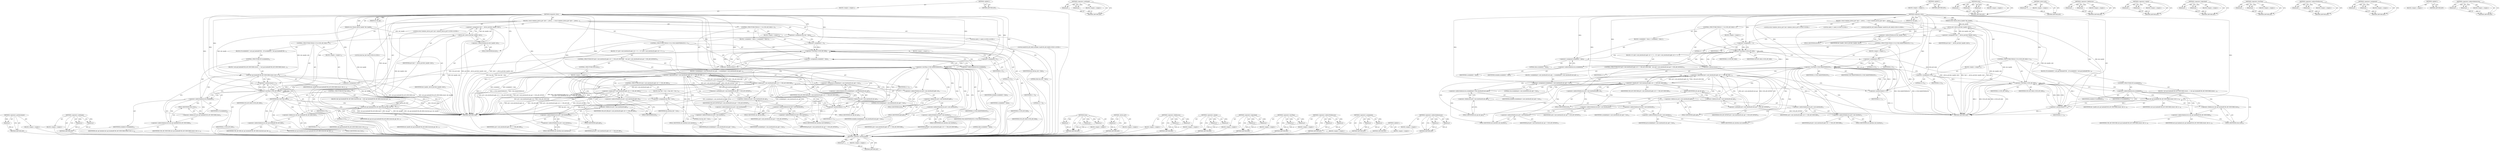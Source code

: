 digraph "&lt;operator&gt;.indirectIndexAccess" {
vulnerable_185 [label=<(METHOD,&lt;operator&gt;.postIncrement)>];
vulnerable_186 [label=<(PARAM,p1)>];
vulnerable_187 [label=<(BLOCK,&lt;empty&gt;,&lt;empty&gt;)>];
vulnerable_188 [label=<(METHOD_RETURN,ANY)>];
vulnerable_209 [label=<(METHOD,&lt;operator&gt;.notEquals)>];
vulnerable_210 [label=<(PARAM,p1)>];
vulnerable_211 [label=<(PARAM,p2)>];
vulnerable_212 [label=<(BLOCK,&lt;empty&gt;,&lt;empty&gt;)>];
vulnerable_213 [label=<(METHOD_RETURN,ANY)>];
vulnerable_6 [label=<(METHOD,&lt;global&gt;)<SUB>1</SUB>>];
vulnerable_7 [label=<(BLOCK,&lt;empty&gt;,&lt;empty&gt;)<SUB>1</SUB>>];
vulnerable_8 [label=<(METHOD,composite_close)<SUB>1</SUB>>];
vulnerable_9 [label=<(PARAM,int sub_api)<SUB>1</SUB>>];
vulnerable_10 [label=<(PARAM,struct libusb_device_handle *dev_handle)<SUB>1</SUB>>];
vulnerable_11 [label=<(BLOCK,{
 	struct windows_device_priv *priv = _device_...,{
 	struct windows_device_priv *priv = _device_...)<SUB>2</SUB>>];
vulnerable_12 [label="<(LOCAL,struct windows_device_priv* priv: windows_device_priv*)<SUB>3</SUB>>"];
vulnerable_13 [label=<(&lt;operator&gt;.assignment,*priv = _device_priv(dev_handle-&gt;dev))<SUB>3</SUB>>];
vulnerable_14 [label=<(IDENTIFIER,priv,*priv = _device_priv(dev_handle-&gt;dev))<SUB>3</SUB>>];
vulnerable_15 [label=<(_device_priv,_device_priv(dev_handle-&gt;dev))<SUB>3</SUB>>];
vulnerable_16 [label=<(&lt;operator&gt;.indirectFieldAccess,dev_handle-&gt;dev)<SUB>3</SUB>>];
vulnerable_17 [label=<(IDENTIFIER,dev_handle,_device_priv(dev_handle-&gt;dev))<SUB>3</SUB>>];
vulnerable_18 [label=<(FIELD_IDENTIFIER,dev,dev)<SUB>3</SUB>>];
vulnerable_19 [label="<(LOCAL,uint8_t i: uint8_t)<SUB>4</SUB>>"];
vulnerable_20 [label="<(LOCAL,bool[SUB_API_MAX] available: bool[SUB_API_MAX])<SUB>5</SUB>>"];
vulnerable_21 [label="<(LOCAL,bool has_hid: bool)<SUB>6</SUB>>"];
vulnerable_22 [label=<(&lt;operator&gt;.assignment,has_hid = false)<SUB>6</SUB>>];
vulnerable_23 [label=<(IDENTIFIER,has_hid,has_hid = false)<SUB>6</SUB>>];
vulnerable_24 [label=<(LITERAL,false,has_hid = false)<SUB>6</SUB>>];
vulnerable_25 [label=<(CONTROL_STRUCTURE,FOR,for (i = 0;i&lt;SUB_API_MAX;i++))<SUB>8</SUB>>];
vulnerable_26 [label=<(BLOCK,&lt;empty&gt;,&lt;empty&gt;)<SUB>8</SUB>>];
vulnerable_27 [label=<(&lt;operator&gt;.assignment,i = 0)<SUB>8</SUB>>];
vulnerable_28 [label=<(IDENTIFIER,i,i = 0)<SUB>8</SUB>>];
vulnerable_29 [label=<(LITERAL,0,i = 0)<SUB>8</SUB>>];
vulnerable_30 [label=<(&lt;operator&gt;.lessThan,i&lt;SUB_API_MAX)<SUB>8</SUB>>];
vulnerable_31 [label=<(IDENTIFIER,i,i&lt;SUB_API_MAX)<SUB>8</SUB>>];
vulnerable_32 [label=<(IDENTIFIER,SUB_API_MAX,i&lt;SUB_API_MAX)<SUB>8</SUB>>];
vulnerable_33 [label=<(&lt;operator&gt;.postIncrement,i++)<SUB>8</SUB>>];
vulnerable_34 [label=<(IDENTIFIER,i,i++)<SUB>8</SUB>>];
vulnerable_35 [label=<(BLOCK,{
 		available[i] = false;
	},{
 		available[i] = false;
	})<SUB>8</SUB>>];
vulnerable_36 [label=<(&lt;operator&gt;.assignment,available[i] = false)<SUB>9</SUB>>];
vulnerable_37 [label=<(&lt;operator&gt;.indirectIndexAccess,available[i])<SUB>9</SUB>>];
vulnerable_38 [label=<(IDENTIFIER,available,available[i] = false)<SUB>9</SUB>>];
vulnerable_39 [label=<(IDENTIFIER,i,available[i] = false)<SUB>9</SUB>>];
vulnerable_40 [label=<(LITERAL,false,available[i] = false)<SUB>9</SUB>>];
vulnerable_41 [label=<(CONTROL_STRUCTURE,FOR,for (i=0;i&lt;USB_MAXINTERFACES;i++))<SUB>12</SUB>>];
vulnerable_42 [label=<(BLOCK,&lt;empty&gt;,&lt;empty&gt;)<SUB>12</SUB>>];
vulnerable_43 [label=<(&lt;operator&gt;.assignment,i=0)<SUB>12</SUB>>];
vulnerable_44 [label=<(IDENTIFIER,i,i=0)<SUB>12</SUB>>];
vulnerable_45 [label=<(LITERAL,0,i=0)<SUB>12</SUB>>];
vulnerable_46 [label=<(&lt;operator&gt;.lessThan,i&lt;USB_MAXINTERFACES)<SUB>12</SUB>>];
vulnerable_47 [label=<(IDENTIFIER,i,i&lt;USB_MAXINTERFACES)<SUB>12</SUB>>];
vulnerable_48 [label=<(IDENTIFIER,USB_MAXINTERFACES,i&lt;USB_MAXINTERFACES)<SUB>12</SUB>>];
vulnerable_49 [label=<(&lt;operator&gt;.postIncrement,i++)<SUB>12</SUB>>];
vulnerable_50 [label=<(IDENTIFIER,i,i++)<SUB>12</SUB>>];
vulnerable_51 [label=<(BLOCK,{
 		if ( (priv-&gt;usb_interface[i].apib-&gt;id == U...,{
 		if ( (priv-&gt;usb_interface[i].apib-&gt;id == U...)<SUB>12</SUB>>];
vulnerable_52 [label=<(CONTROL_STRUCTURE,IF,if ((priv-&gt;usb_interface[i].apib-&gt;id == USB_API_WINUSBX)
 		  &amp;&amp; (priv-&gt;usb_interface[i].sub_api != SUB_API_NOTSET)))<SUB>13</SUB>>];
vulnerable_53 [label=<(&lt;operator&gt;.logicalAnd,(priv-&gt;usb_interface[i].apib-&gt;id == USB_API_WIN...)<SUB>13</SUB>>];
vulnerable_54 [label=<(&lt;operator&gt;.equals,priv-&gt;usb_interface[i].apib-&gt;id == USB_API_WINUSBX)<SUB>13</SUB>>];
vulnerable_55 [label=<(&lt;operator&gt;.indirectFieldAccess,priv-&gt;usb_interface[i].apib-&gt;id)<SUB>13</SUB>>];
vulnerable_56 [label=<(&lt;operator&gt;.fieldAccess,priv-&gt;usb_interface[i].apib)<SUB>13</SUB>>];
vulnerable_57 [label=<(&lt;operator&gt;.indirectIndexAccess,priv-&gt;usb_interface[i])<SUB>13</SUB>>];
vulnerable_58 [label=<(&lt;operator&gt;.indirectFieldAccess,priv-&gt;usb_interface)<SUB>13</SUB>>];
vulnerable_59 [label=<(IDENTIFIER,priv,priv-&gt;usb_interface[i].apib-&gt;id == USB_API_WINUSBX)<SUB>13</SUB>>];
vulnerable_60 [label=<(FIELD_IDENTIFIER,usb_interface,usb_interface)<SUB>13</SUB>>];
vulnerable_61 [label=<(IDENTIFIER,i,priv-&gt;usb_interface[i].apib-&gt;id == USB_API_WINUSBX)<SUB>13</SUB>>];
vulnerable_62 [label=<(FIELD_IDENTIFIER,apib,apib)<SUB>13</SUB>>];
vulnerable_63 [label=<(FIELD_IDENTIFIER,id,id)<SUB>13</SUB>>];
vulnerable_64 [label=<(IDENTIFIER,USB_API_WINUSBX,priv-&gt;usb_interface[i].apib-&gt;id == USB_API_WINUSBX)<SUB>13</SUB>>];
vulnerable_65 [label=<(&lt;operator&gt;.notEquals,priv-&gt;usb_interface[i].sub_api != SUB_API_NOTSET)<SUB>14</SUB>>];
vulnerable_66 [label=<(&lt;operator&gt;.fieldAccess,priv-&gt;usb_interface[i].sub_api)<SUB>14</SUB>>];
vulnerable_67 [label=<(&lt;operator&gt;.indirectIndexAccess,priv-&gt;usb_interface[i])<SUB>14</SUB>>];
vulnerable_68 [label=<(&lt;operator&gt;.indirectFieldAccess,priv-&gt;usb_interface)<SUB>14</SUB>>];
vulnerable_69 [label=<(IDENTIFIER,priv,priv-&gt;usb_interface[i].sub_api != SUB_API_NOTSET)<SUB>14</SUB>>];
vulnerable_70 [label=<(FIELD_IDENTIFIER,usb_interface,usb_interface)<SUB>14</SUB>>];
vulnerable_71 [label=<(IDENTIFIER,i,priv-&gt;usb_interface[i].sub_api != SUB_API_NOTSET)<SUB>14</SUB>>];
vulnerable_72 [label=<(FIELD_IDENTIFIER,sub_api,sub_api)<SUB>14</SUB>>];
vulnerable_73 [label=<(IDENTIFIER,SUB_API_NOTSET,priv-&gt;usb_interface[i].sub_api != SUB_API_NOTSET)<SUB>14</SUB>>];
vulnerable_74 [label=<(BLOCK,{
 			available[priv-&gt;usb_interface[i].sub_api]...,{
 			available[priv-&gt;usb_interface[i].sub_api]...)<SUB>14</SUB>>];
vulnerable_75 [label=<(&lt;operator&gt;.assignment,available[priv-&gt;usb_interface[i].sub_api] = true)<SUB>15</SUB>>];
vulnerable_76 [label=<(&lt;operator&gt;.indirectIndexAccess,available[priv-&gt;usb_interface[i].sub_api])<SUB>15</SUB>>];
vulnerable_77 [label=<(IDENTIFIER,available,available[priv-&gt;usb_interface[i].sub_api] = true)<SUB>15</SUB>>];
vulnerable_78 [label=<(&lt;operator&gt;.fieldAccess,priv-&gt;usb_interface[i].sub_api)<SUB>15</SUB>>];
vulnerable_79 [label=<(&lt;operator&gt;.indirectIndexAccess,priv-&gt;usb_interface[i])<SUB>15</SUB>>];
vulnerable_80 [label=<(&lt;operator&gt;.indirectFieldAccess,priv-&gt;usb_interface)<SUB>15</SUB>>];
vulnerable_81 [label=<(IDENTIFIER,priv,available[priv-&gt;usb_interface[i].sub_api] = true)<SUB>15</SUB>>];
vulnerable_82 [label=<(FIELD_IDENTIFIER,usb_interface,usb_interface)<SUB>15</SUB>>];
vulnerable_83 [label=<(IDENTIFIER,i,available[priv-&gt;usb_interface[i].sub_api] = true)<SUB>15</SUB>>];
vulnerable_84 [label=<(FIELD_IDENTIFIER,sub_api,sub_api)<SUB>15</SUB>>];
vulnerable_85 [label=<(LITERAL,true,available[priv-&gt;usb_interface[i].sub_api] = true)<SUB>15</SUB>>];
vulnerable_86 [label=<(CONTROL_STRUCTURE,ELSE,else)<SUB>16</SUB>>];
vulnerable_87 [label=<(BLOCK,&lt;empty&gt;,&lt;empty&gt;)<SUB>16</SUB>>];
vulnerable_88 [label=<(CONTROL_STRUCTURE,IF,if (priv-&gt;usb_interface[i].apib-&gt;id == USB_API_HID))<SUB>16</SUB>>];
vulnerable_89 [label=<(&lt;operator&gt;.equals,priv-&gt;usb_interface[i].apib-&gt;id == USB_API_HID)<SUB>16</SUB>>];
vulnerable_90 [label=<(&lt;operator&gt;.indirectFieldAccess,priv-&gt;usb_interface[i].apib-&gt;id)<SUB>16</SUB>>];
vulnerable_91 [label=<(&lt;operator&gt;.fieldAccess,priv-&gt;usb_interface[i].apib)<SUB>16</SUB>>];
vulnerable_92 [label=<(&lt;operator&gt;.indirectIndexAccess,priv-&gt;usb_interface[i])<SUB>16</SUB>>];
vulnerable_93 [label=<(&lt;operator&gt;.indirectFieldAccess,priv-&gt;usb_interface)<SUB>16</SUB>>];
vulnerable_94 [label=<(IDENTIFIER,priv,priv-&gt;usb_interface[i].apib-&gt;id == USB_API_HID)<SUB>16</SUB>>];
vulnerable_95 [label=<(FIELD_IDENTIFIER,usb_interface,usb_interface)<SUB>16</SUB>>];
vulnerable_96 [label=<(IDENTIFIER,i,priv-&gt;usb_interface[i].apib-&gt;id == USB_API_HID)<SUB>16</SUB>>];
vulnerable_97 [label=<(FIELD_IDENTIFIER,apib,apib)<SUB>16</SUB>>];
vulnerable_98 [label=<(FIELD_IDENTIFIER,id,id)<SUB>16</SUB>>];
vulnerable_99 [label=<(IDENTIFIER,USB_API_HID,priv-&gt;usb_interface[i].apib-&gt;id == USB_API_HID)<SUB>16</SUB>>];
vulnerable_100 [label=<(BLOCK,{
			has_hid = true;
 		},{
			has_hid = true;
 		})<SUB>16</SUB>>];
vulnerable_101 [label=<(&lt;operator&gt;.assignment,has_hid = true)<SUB>17</SUB>>];
vulnerable_102 [label=<(IDENTIFIER,has_hid,has_hid = true)<SUB>17</SUB>>];
vulnerable_103 [label=<(LITERAL,true,has_hid = true)<SUB>17</SUB>>];
vulnerable_104 [label=<(CONTROL_STRUCTURE,FOR,for (i=0;i&lt;SUB_API_MAX;i++))<SUB>21</SUB>>];
vulnerable_105 [label=<(BLOCK,&lt;empty&gt;,&lt;empty&gt;)<SUB>21</SUB>>];
vulnerable_106 [label=<(&lt;operator&gt;.assignment,i=0)<SUB>21</SUB>>];
vulnerable_107 [label=<(IDENTIFIER,i,i=0)<SUB>21</SUB>>];
vulnerable_108 [label=<(LITERAL,0,i=0)<SUB>21</SUB>>];
vulnerable_109 [label=<(&lt;operator&gt;.lessThan,i&lt;SUB_API_MAX)<SUB>21</SUB>>];
vulnerable_110 [label=<(IDENTIFIER,i,i&lt;SUB_API_MAX)<SUB>21</SUB>>];
vulnerable_111 [label=<(IDENTIFIER,SUB_API_MAX,i&lt;SUB_API_MAX)<SUB>21</SUB>>];
vulnerable_112 [label=<(&lt;operator&gt;.postIncrement,i++)<SUB>21</SUB>>];
vulnerable_113 [label=<(IDENTIFIER,i,i++)<SUB>21</SUB>>];
vulnerable_114 [label=<(BLOCK,{
		if (available[i]) {
 			usb_api_backend[USB...,{
		if (available[i]) {
 			usb_api_backend[USB...)<SUB>21</SUB>>];
vulnerable_115 [label=<(CONTROL_STRUCTURE,IF,if (available[i]))<SUB>22</SUB>>];
vulnerable_116 [label=<(&lt;operator&gt;.indirectIndexAccess,available[i])<SUB>22</SUB>>];
vulnerable_117 [label=<(IDENTIFIER,available,if (available[i]))<SUB>22</SUB>>];
vulnerable_118 [label=<(IDENTIFIER,i,if (available[i]))<SUB>22</SUB>>];
vulnerable_119 [label=<(BLOCK,{
 			usb_api_backend[USB_API_WINUSBX].close(i,...,{
 			usb_api_backend[USB_API_WINUSBX].close(i,...)<SUB>22</SUB>>];
vulnerable_120 [label=<(close,usb_api_backend[USB_API_WINUSBX].close(i, dev_h...)<SUB>23</SUB>>];
vulnerable_121 [label=<(&lt;operator&gt;.fieldAccess,usb_api_backend[USB_API_WINUSBX].close)<SUB>23</SUB>>];
vulnerable_122 [label=<(&lt;operator&gt;.indirectIndexAccess,usb_api_backend[USB_API_WINUSBX])<SUB>23</SUB>>];
vulnerable_123 [label=<(IDENTIFIER,usb_api_backend,usb_api_backend[USB_API_WINUSBX].close(i, dev_h...)<SUB>23</SUB>>];
vulnerable_124 [label=<(IDENTIFIER,USB_API_WINUSBX,usb_api_backend[USB_API_WINUSBX].close(i, dev_h...)<SUB>23</SUB>>];
vulnerable_125 [label=<(FIELD_IDENTIFIER,close,close)<SUB>23</SUB>>];
vulnerable_126 [label=<(IDENTIFIER,i,usb_api_backend[USB_API_WINUSBX].close(i, dev_h...)<SUB>23</SUB>>];
vulnerable_127 [label=<(IDENTIFIER,dev_handle,usb_api_backend[USB_API_WINUSBX].close(i, dev_h...)<SUB>23</SUB>>];
vulnerable_128 [label=<(CONTROL_STRUCTURE,IF,if (has_hid))<SUB>26</SUB>>];
vulnerable_129 [label=<(IDENTIFIER,has_hid,if (has_hid))<SUB>26</SUB>>];
vulnerable_130 [label=<(BLOCK,{
		usb_api_backend[USB_API_HID].close(sub_api,...,{
		usb_api_backend[USB_API_HID].close(sub_api,...)<SUB>26</SUB>>];
vulnerable_131 [label=<(close,usb_api_backend[USB_API_HID].close(sub_api, dev...)<SUB>27</SUB>>];
vulnerable_132 [label=<(&lt;operator&gt;.fieldAccess,usb_api_backend[USB_API_HID].close)<SUB>27</SUB>>];
vulnerable_133 [label=<(&lt;operator&gt;.indirectIndexAccess,usb_api_backend[USB_API_HID])<SUB>27</SUB>>];
vulnerable_134 [label=<(IDENTIFIER,usb_api_backend,usb_api_backend[USB_API_HID].close(sub_api, dev...)<SUB>27</SUB>>];
vulnerable_135 [label=<(IDENTIFIER,USB_API_HID,usb_api_backend[USB_API_HID].close(sub_api, dev...)<SUB>27</SUB>>];
vulnerable_136 [label=<(FIELD_IDENTIFIER,close,close)<SUB>27</SUB>>];
vulnerable_137 [label=<(IDENTIFIER,sub_api,usb_api_backend[USB_API_HID].close(sub_api, dev...)<SUB>27</SUB>>];
vulnerable_138 [label=<(IDENTIFIER,dev_handle,usb_api_backend[USB_API_HID].close(sub_api, dev...)<SUB>27</SUB>>];
vulnerable_139 [label=<(METHOD_RETURN,void)<SUB>1</SUB>>];
vulnerable_141 [label=<(METHOD_RETURN,ANY)<SUB>1</SUB>>];
vulnerable_214 [label=<(METHOD,close)>];
vulnerable_215 [label=<(PARAM,p1)>];
vulnerable_216 [label=<(PARAM,p2)>];
vulnerable_217 [label=<(PARAM,p3)>];
vulnerable_218 [label=<(BLOCK,&lt;empty&gt;,&lt;empty&gt;)>];
vulnerable_219 [label=<(METHOD_RETURN,ANY)>];
vulnerable_171 [label=<(METHOD,_device_priv)>];
vulnerable_172 [label=<(PARAM,p1)>];
vulnerable_173 [label=<(BLOCK,&lt;empty&gt;,&lt;empty&gt;)>];
vulnerable_174 [label=<(METHOD_RETURN,ANY)>];
vulnerable_204 [label=<(METHOD,&lt;operator&gt;.fieldAccess)>];
vulnerable_205 [label=<(PARAM,p1)>];
vulnerable_206 [label=<(PARAM,p2)>];
vulnerable_207 [label=<(BLOCK,&lt;empty&gt;,&lt;empty&gt;)>];
vulnerable_208 [label=<(METHOD_RETURN,ANY)>];
vulnerable_199 [label=<(METHOD,&lt;operator&gt;.equals)>];
vulnerable_200 [label=<(PARAM,p1)>];
vulnerable_201 [label=<(PARAM,p2)>];
vulnerable_202 [label=<(BLOCK,&lt;empty&gt;,&lt;empty&gt;)>];
vulnerable_203 [label=<(METHOD_RETURN,ANY)>];
vulnerable_194 [label=<(METHOD,&lt;operator&gt;.logicalAnd)>];
vulnerable_195 [label=<(PARAM,p1)>];
vulnerable_196 [label=<(PARAM,p2)>];
vulnerable_197 [label=<(BLOCK,&lt;empty&gt;,&lt;empty&gt;)>];
vulnerable_198 [label=<(METHOD_RETURN,ANY)>];
vulnerable_180 [label=<(METHOD,&lt;operator&gt;.lessThan)>];
vulnerable_181 [label=<(PARAM,p1)>];
vulnerable_182 [label=<(PARAM,p2)>];
vulnerable_183 [label=<(BLOCK,&lt;empty&gt;,&lt;empty&gt;)>];
vulnerable_184 [label=<(METHOD_RETURN,ANY)>];
vulnerable_175 [label=<(METHOD,&lt;operator&gt;.indirectFieldAccess)>];
vulnerable_176 [label=<(PARAM,p1)>];
vulnerable_177 [label=<(PARAM,p2)>];
vulnerable_178 [label=<(BLOCK,&lt;empty&gt;,&lt;empty&gt;)>];
vulnerable_179 [label=<(METHOD_RETURN,ANY)>];
vulnerable_166 [label=<(METHOD,&lt;operator&gt;.assignment)>];
vulnerable_167 [label=<(PARAM,p1)>];
vulnerable_168 [label=<(PARAM,p2)>];
vulnerable_169 [label=<(BLOCK,&lt;empty&gt;,&lt;empty&gt;)>];
vulnerable_170 [label=<(METHOD_RETURN,ANY)>];
vulnerable_160 [label=<(METHOD,&lt;global&gt;)<SUB>1</SUB>>];
vulnerable_161 [label=<(BLOCK,&lt;empty&gt;,&lt;empty&gt;)>];
vulnerable_162 [label=<(METHOD_RETURN,ANY)>];
vulnerable_189 [label=<(METHOD,&lt;operator&gt;.indirectIndexAccess)>];
vulnerable_190 [label=<(PARAM,p1)>];
vulnerable_191 [label=<(PARAM,p2)>];
vulnerable_192 [label=<(BLOCK,&lt;empty&gt;,&lt;empty&gt;)>];
vulnerable_193 [label=<(METHOD_RETURN,ANY)>];
fixed_152 [label=<(METHOD,&lt;operator&gt;.postIncrement)>];
fixed_153 [label=<(PARAM,p1)>];
fixed_154 [label=<(BLOCK,&lt;empty&gt;,&lt;empty&gt;)>];
fixed_155 [label=<(METHOD_RETURN,ANY)>];
fixed_176 [label=<(METHOD,&lt;operator&gt;.notEquals)>];
fixed_177 [label=<(PARAM,p1)>];
fixed_178 [label=<(PARAM,p2)>];
fixed_179 [label=<(BLOCK,&lt;empty&gt;,&lt;empty&gt;)>];
fixed_180 [label=<(METHOD_RETURN,ANY)>];
fixed_6 [label=<(METHOD,&lt;global&gt;)<SUB>1</SUB>>];
fixed_7 [label=<(BLOCK,&lt;empty&gt;,&lt;empty&gt;)<SUB>1</SUB>>];
fixed_8 [label=<(METHOD,composite_close)<SUB>1</SUB>>];
fixed_9 [label=<(PARAM,int sub_api)<SUB>1</SUB>>];
fixed_10 [label=<(PARAM,struct libusb_device_handle *dev_handle)<SUB>1</SUB>>];
fixed_11 [label=<(BLOCK,{
 	struct windows_device_priv *priv = _device_...,{
 	struct windows_device_priv *priv = _device_...)<SUB>2</SUB>>];
fixed_12 [label="<(LOCAL,struct windows_device_priv* priv: windows_device_priv*)<SUB>3</SUB>>"];
fixed_13 [label=<(&lt;operator&gt;.assignment,*priv = _device_priv(dev_handle-&gt;dev))<SUB>3</SUB>>];
fixed_14 [label=<(IDENTIFIER,priv,*priv = _device_priv(dev_handle-&gt;dev))<SUB>3</SUB>>];
fixed_15 [label=<(_device_priv,_device_priv(dev_handle-&gt;dev))<SUB>3</SUB>>];
fixed_16 [label=<(&lt;operator&gt;.indirectFieldAccess,dev_handle-&gt;dev)<SUB>3</SUB>>];
fixed_17 [label=<(IDENTIFIER,dev_handle,_device_priv(dev_handle-&gt;dev))<SUB>3</SUB>>];
fixed_18 [label=<(FIELD_IDENTIFIER,dev,dev)<SUB>3</SUB>>];
fixed_19 [label="<(LOCAL,uint8_t i: uint8_t)<SUB>4</SUB>>"];
fixed_20 [label="<(LOCAL,bool[SUB_API_MAX] available: bool[SUB_API_MAX])<SUB>5</SUB>>"];
fixed_21 [label=<(CONTROL_STRUCTURE,FOR,for (i = 0;i&lt;SUB_API_MAX;i++))<SUB>7</SUB>>];
fixed_22 [label=<(BLOCK,&lt;empty&gt;,&lt;empty&gt;)<SUB>7</SUB>>];
fixed_23 [label=<(&lt;operator&gt;.assignment,i = 0)<SUB>7</SUB>>];
fixed_24 [label=<(IDENTIFIER,i,i = 0)<SUB>7</SUB>>];
fixed_25 [label=<(LITERAL,0,i = 0)<SUB>7</SUB>>];
fixed_26 [label=<(&lt;operator&gt;.lessThan,i&lt;SUB_API_MAX)<SUB>7</SUB>>];
fixed_27 [label=<(IDENTIFIER,i,i&lt;SUB_API_MAX)<SUB>7</SUB>>];
fixed_28 [label=<(IDENTIFIER,SUB_API_MAX,i&lt;SUB_API_MAX)<SUB>7</SUB>>];
fixed_29 [label=<(&lt;operator&gt;.postIncrement,i++)<SUB>7</SUB>>];
fixed_30 [label=<(IDENTIFIER,i,i++)<SUB>7</SUB>>];
fixed_31 [label=<(BLOCK,{
 		available[i] = false;
	},{
 		available[i] = false;
	})<SUB>7</SUB>>];
fixed_32 [label=<(&lt;operator&gt;.assignment,available[i] = false)<SUB>8</SUB>>];
fixed_33 [label=<(&lt;operator&gt;.indirectIndexAccess,available[i])<SUB>8</SUB>>];
fixed_34 [label=<(IDENTIFIER,available,available[i] = false)<SUB>8</SUB>>];
fixed_35 [label=<(IDENTIFIER,i,available[i] = false)<SUB>8</SUB>>];
fixed_36 [label=<(LITERAL,false,available[i] = false)<SUB>8</SUB>>];
fixed_37 [label=<(CONTROL_STRUCTURE,FOR,for (i=0;i&lt;USB_MAXINTERFACES;i++))<SUB>11</SUB>>];
fixed_38 [label=<(BLOCK,&lt;empty&gt;,&lt;empty&gt;)<SUB>11</SUB>>];
fixed_39 [label=<(&lt;operator&gt;.assignment,i=0)<SUB>11</SUB>>];
fixed_40 [label=<(IDENTIFIER,i,i=0)<SUB>11</SUB>>];
fixed_41 [label=<(LITERAL,0,i=0)<SUB>11</SUB>>];
fixed_42 [label=<(&lt;operator&gt;.lessThan,i&lt;USB_MAXINTERFACES)<SUB>11</SUB>>];
fixed_43 [label=<(IDENTIFIER,i,i&lt;USB_MAXINTERFACES)<SUB>11</SUB>>];
fixed_44 [label=<(IDENTIFIER,USB_MAXINTERFACES,i&lt;USB_MAXINTERFACES)<SUB>11</SUB>>];
fixed_45 [label=<(&lt;operator&gt;.postIncrement,i++)<SUB>11</SUB>>];
fixed_46 [label=<(IDENTIFIER,i,i++)<SUB>11</SUB>>];
fixed_47 [label=<(BLOCK,{
 		if ( (priv-&gt;usb_interface[i].apib-&gt;id == U...,{
 		if ( (priv-&gt;usb_interface[i].apib-&gt;id == U...)<SUB>11</SUB>>];
fixed_48 [label=<(CONTROL_STRUCTURE,IF,if ((priv-&gt;usb_interface[i].apib-&gt;id == USB_API_WINUSBX)
 		  &amp;&amp; (priv-&gt;usb_interface[i].sub_api != SUB_API_NOTSET)))<SUB>12</SUB>>];
fixed_49 [label=<(&lt;operator&gt;.logicalAnd,(priv-&gt;usb_interface[i].apib-&gt;id == USB_API_WIN...)<SUB>12</SUB>>];
fixed_50 [label=<(&lt;operator&gt;.equals,priv-&gt;usb_interface[i].apib-&gt;id == USB_API_WINUSBX)<SUB>12</SUB>>];
fixed_51 [label=<(&lt;operator&gt;.indirectFieldAccess,priv-&gt;usb_interface[i].apib-&gt;id)<SUB>12</SUB>>];
fixed_52 [label=<(&lt;operator&gt;.fieldAccess,priv-&gt;usb_interface[i].apib)<SUB>12</SUB>>];
fixed_53 [label=<(&lt;operator&gt;.indirectIndexAccess,priv-&gt;usb_interface[i])<SUB>12</SUB>>];
fixed_54 [label=<(&lt;operator&gt;.indirectFieldAccess,priv-&gt;usb_interface)<SUB>12</SUB>>];
fixed_55 [label=<(IDENTIFIER,priv,priv-&gt;usb_interface[i].apib-&gt;id == USB_API_WINUSBX)<SUB>12</SUB>>];
fixed_56 [label=<(FIELD_IDENTIFIER,usb_interface,usb_interface)<SUB>12</SUB>>];
fixed_57 [label=<(IDENTIFIER,i,priv-&gt;usb_interface[i].apib-&gt;id == USB_API_WINUSBX)<SUB>12</SUB>>];
fixed_58 [label=<(FIELD_IDENTIFIER,apib,apib)<SUB>12</SUB>>];
fixed_59 [label=<(FIELD_IDENTIFIER,id,id)<SUB>12</SUB>>];
fixed_60 [label=<(IDENTIFIER,USB_API_WINUSBX,priv-&gt;usb_interface[i].apib-&gt;id == USB_API_WINUSBX)<SUB>12</SUB>>];
fixed_61 [label=<(&lt;operator&gt;.notEquals,priv-&gt;usb_interface[i].sub_api != SUB_API_NOTSET)<SUB>13</SUB>>];
fixed_62 [label=<(&lt;operator&gt;.fieldAccess,priv-&gt;usb_interface[i].sub_api)<SUB>13</SUB>>];
fixed_63 [label=<(&lt;operator&gt;.indirectIndexAccess,priv-&gt;usb_interface[i])<SUB>13</SUB>>];
fixed_64 [label=<(&lt;operator&gt;.indirectFieldAccess,priv-&gt;usb_interface)<SUB>13</SUB>>];
fixed_65 [label=<(IDENTIFIER,priv,priv-&gt;usb_interface[i].sub_api != SUB_API_NOTSET)<SUB>13</SUB>>];
fixed_66 [label=<(FIELD_IDENTIFIER,usb_interface,usb_interface)<SUB>13</SUB>>];
fixed_67 [label=<(IDENTIFIER,i,priv-&gt;usb_interface[i].sub_api != SUB_API_NOTSET)<SUB>13</SUB>>];
fixed_68 [label=<(FIELD_IDENTIFIER,sub_api,sub_api)<SUB>13</SUB>>];
fixed_69 [label=<(IDENTIFIER,SUB_API_NOTSET,priv-&gt;usb_interface[i].sub_api != SUB_API_NOTSET)<SUB>13</SUB>>];
fixed_70 [label=<(BLOCK,{
 			available[priv-&gt;usb_interface[i].sub_api]...,{
 			available[priv-&gt;usb_interface[i].sub_api]...)<SUB>13</SUB>>];
fixed_71 [label=<(&lt;operator&gt;.assignment,available[priv-&gt;usb_interface[i].sub_api] = true)<SUB>14</SUB>>];
fixed_72 [label=<(&lt;operator&gt;.indirectIndexAccess,available[priv-&gt;usb_interface[i].sub_api])<SUB>14</SUB>>];
fixed_73 [label=<(IDENTIFIER,available,available[priv-&gt;usb_interface[i].sub_api] = true)<SUB>14</SUB>>];
fixed_74 [label=<(&lt;operator&gt;.fieldAccess,priv-&gt;usb_interface[i].sub_api)<SUB>14</SUB>>];
fixed_75 [label=<(&lt;operator&gt;.indirectIndexAccess,priv-&gt;usb_interface[i])<SUB>14</SUB>>];
fixed_76 [label=<(&lt;operator&gt;.indirectFieldAccess,priv-&gt;usb_interface)<SUB>14</SUB>>];
fixed_77 [label=<(IDENTIFIER,priv,available[priv-&gt;usb_interface[i].sub_api] = true)<SUB>14</SUB>>];
fixed_78 [label=<(FIELD_IDENTIFIER,usb_interface,usb_interface)<SUB>14</SUB>>];
fixed_79 [label=<(IDENTIFIER,i,available[priv-&gt;usb_interface[i].sub_api] = true)<SUB>14</SUB>>];
fixed_80 [label=<(FIELD_IDENTIFIER,sub_api,sub_api)<SUB>14</SUB>>];
fixed_81 [label=<(LITERAL,true,available[priv-&gt;usb_interface[i].sub_api] = true)<SUB>14</SUB>>];
fixed_82 [label=<(CONTROL_STRUCTURE,FOR,for (i=0;i&lt;SUB_API_MAX;i++))<SUB>18</SUB>>];
fixed_83 [label=<(BLOCK,&lt;empty&gt;,&lt;empty&gt;)<SUB>18</SUB>>];
fixed_84 [label=<(&lt;operator&gt;.assignment,i=0)<SUB>18</SUB>>];
fixed_85 [label=<(IDENTIFIER,i,i=0)<SUB>18</SUB>>];
fixed_86 [label=<(LITERAL,0,i=0)<SUB>18</SUB>>];
fixed_87 [label=<(&lt;operator&gt;.lessThan,i&lt;SUB_API_MAX)<SUB>18</SUB>>];
fixed_88 [label=<(IDENTIFIER,i,i&lt;SUB_API_MAX)<SUB>18</SUB>>];
fixed_89 [label=<(IDENTIFIER,SUB_API_MAX,i&lt;SUB_API_MAX)<SUB>18</SUB>>];
fixed_90 [label=<(&lt;operator&gt;.postIncrement,i++)<SUB>18</SUB>>];
fixed_91 [label=<(IDENTIFIER,i,i++)<SUB>18</SUB>>];
fixed_92 [label=<(BLOCK,{
		if (available[i]) {
 			usb_api_backend[USB...,{
		if (available[i]) {
 			usb_api_backend[USB...)<SUB>18</SUB>>];
fixed_93 [label=<(CONTROL_STRUCTURE,IF,if (available[i]))<SUB>19</SUB>>];
fixed_94 [label=<(&lt;operator&gt;.indirectIndexAccess,available[i])<SUB>19</SUB>>];
fixed_95 [label=<(IDENTIFIER,available,if (available[i]))<SUB>19</SUB>>];
fixed_96 [label=<(IDENTIFIER,i,if (available[i]))<SUB>19</SUB>>];
fixed_97 [label=<(BLOCK,{
 			usb_api_backend[USB_API_WINUSBX].close(i,...,{
 			usb_api_backend[USB_API_WINUSBX].close(i,...)<SUB>19</SUB>>];
fixed_98 [label=<(close,usb_api_backend[USB_API_WINUSBX].close(i, dev_h...)<SUB>20</SUB>>];
fixed_99 [label=<(&lt;operator&gt;.fieldAccess,usb_api_backend[USB_API_WINUSBX].close)<SUB>20</SUB>>];
fixed_100 [label=<(&lt;operator&gt;.indirectIndexAccess,usb_api_backend[USB_API_WINUSBX])<SUB>20</SUB>>];
fixed_101 [label=<(IDENTIFIER,usb_api_backend,usb_api_backend[USB_API_WINUSBX].close(i, dev_h...)<SUB>20</SUB>>];
fixed_102 [label=<(IDENTIFIER,USB_API_WINUSBX,usb_api_backend[USB_API_WINUSBX].close(i, dev_h...)<SUB>20</SUB>>];
fixed_103 [label=<(FIELD_IDENTIFIER,close,close)<SUB>20</SUB>>];
fixed_104 [label=<(IDENTIFIER,i,usb_api_backend[USB_API_WINUSBX].close(i, dev_h...)<SUB>20</SUB>>];
fixed_105 [label=<(IDENTIFIER,dev_handle,usb_api_backend[USB_API_WINUSBX].close(i, dev_h...)<SUB>20</SUB>>];
fixed_106 [label=<(METHOD_RETURN,void)<SUB>1</SUB>>];
fixed_108 [label=<(METHOD_RETURN,ANY)<SUB>1</SUB>>];
fixed_181 [label=<(METHOD,close)>];
fixed_182 [label=<(PARAM,p1)>];
fixed_183 [label=<(PARAM,p2)>];
fixed_184 [label=<(PARAM,p3)>];
fixed_185 [label=<(BLOCK,&lt;empty&gt;,&lt;empty&gt;)>];
fixed_186 [label=<(METHOD_RETURN,ANY)>];
fixed_138 [label=<(METHOD,_device_priv)>];
fixed_139 [label=<(PARAM,p1)>];
fixed_140 [label=<(BLOCK,&lt;empty&gt;,&lt;empty&gt;)>];
fixed_141 [label=<(METHOD_RETURN,ANY)>];
fixed_171 [label=<(METHOD,&lt;operator&gt;.fieldAccess)>];
fixed_172 [label=<(PARAM,p1)>];
fixed_173 [label=<(PARAM,p2)>];
fixed_174 [label=<(BLOCK,&lt;empty&gt;,&lt;empty&gt;)>];
fixed_175 [label=<(METHOD_RETURN,ANY)>];
fixed_166 [label=<(METHOD,&lt;operator&gt;.equals)>];
fixed_167 [label=<(PARAM,p1)>];
fixed_168 [label=<(PARAM,p2)>];
fixed_169 [label=<(BLOCK,&lt;empty&gt;,&lt;empty&gt;)>];
fixed_170 [label=<(METHOD_RETURN,ANY)>];
fixed_161 [label=<(METHOD,&lt;operator&gt;.logicalAnd)>];
fixed_162 [label=<(PARAM,p1)>];
fixed_163 [label=<(PARAM,p2)>];
fixed_164 [label=<(BLOCK,&lt;empty&gt;,&lt;empty&gt;)>];
fixed_165 [label=<(METHOD_RETURN,ANY)>];
fixed_147 [label=<(METHOD,&lt;operator&gt;.lessThan)>];
fixed_148 [label=<(PARAM,p1)>];
fixed_149 [label=<(PARAM,p2)>];
fixed_150 [label=<(BLOCK,&lt;empty&gt;,&lt;empty&gt;)>];
fixed_151 [label=<(METHOD_RETURN,ANY)>];
fixed_142 [label=<(METHOD,&lt;operator&gt;.indirectFieldAccess)>];
fixed_143 [label=<(PARAM,p1)>];
fixed_144 [label=<(PARAM,p2)>];
fixed_145 [label=<(BLOCK,&lt;empty&gt;,&lt;empty&gt;)>];
fixed_146 [label=<(METHOD_RETURN,ANY)>];
fixed_133 [label=<(METHOD,&lt;operator&gt;.assignment)>];
fixed_134 [label=<(PARAM,p1)>];
fixed_135 [label=<(PARAM,p2)>];
fixed_136 [label=<(BLOCK,&lt;empty&gt;,&lt;empty&gt;)>];
fixed_137 [label=<(METHOD_RETURN,ANY)>];
fixed_127 [label=<(METHOD,&lt;global&gt;)<SUB>1</SUB>>];
fixed_128 [label=<(BLOCK,&lt;empty&gt;,&lt;empty&gt;)>];
fixed_129 [label=<(METHOD_RETURN,ANY)>];
fixed_156 [label=<(METHOD,&lt;operator&gt;.indirectIndexAccess)>];
fixed_157 [label=<(PARAM,p1)>];
fixed_158 [label=<(PARAM,p2)>];
fixed_159 [label=<(BLOCK,&lt;empty&gt;,&lt;empty&gt;)>];
fixed_160 [label=<(METHOD_RETURN,ANY)>];
vulnerable_185 -> vulnerable_186  [key=0, label="AST: "];
vulnerable_185 -> vulnerable_186  [key=1, label="DDG: "];
vulnerable_185 -> vulnerable_187  [key=0, label="AST: "];
vulnerable_185 -> vulnerable_188  [key=0, label="AST: "];
vulnerable_185 -> vulnerable_188  [key=1, label="CFG: "];
vulnerable_186 -> vulnerable_188  [key=0, label="DDG: p1"];
vulnerable_187 -> fixed_152  [key=0];
vulnerable_188 -> fixed_152  [key=0];
vulnerable_209 -> vulnerable_210  [key=0, label="AST: "];
vulnerable_209 -> vulnerable_210  [key=1, label="DDG: "];
vulnerable_209 -> vulnerable_212  [key=0, label="AST: "];
vulnerable_209 -> vulnerable_211  [key=0, label="AST: "];
vulnerable_209 -> vulnerable_211  [key=1, label="DDG: "];
vulnerable_209 -> vulnerable_213  [key=0, label="AST: "];
vulnerable_209 -> vulnerable_213  [key=1, label="CFG: "];
vulnerable_210 -> vulnerable_213  [key=0, label="DDG: p1"];
vulnerable_211 -> vulnerable_213  [key=0, label="DDG: p2"];
vulnerable_212 -> fixed_152  [key=0];
vulnerable_213 -> fixed_152  [key=0];
vulnerable_6 -> vulnerable_7  [key=0, label="AST: "];
vulnerable_6 -> vulnerable_141  [key=0, label="AST: "];
vulnerable_6 -> vulnerable_141  [key=1, label="CFG: "];
vulnerable_7 -> vulnerable_8  [key=0, label="AST: "];
vulnerable_8 -> vulnerable_9  [key=0, label="AST: "];
vulnerable_8 -> vulnerable_9  [key=1, label="DDG: "];
vulnerable_8 -> vulnerable_10  [key=0, label="AST: "];
vulnerable_8 -> vulnerable_10  [key=1, label="DDG: "];
vulnerable_8 -> vulnerable_11  [key=0, label="AST: "];
vulnerable_8 -> vulnerable_139  [key=0, label="AST: "];
vulnerable_8 -> vulnerable_18  [key=0, label="CFG: "];
vulnerable_8 -> vulnerable_22  [key=0, label="DDG: "];
vulnerable_8 -> vulnerable_129  [key=0, label="DDG: "];
vulnerable_8 -> vulnerable_27  [key=0, label="DDG: "];
vulnerable_8 -> vulnerable_30  [key=0, label="DDG: "];
vulnerable_8 -> vulnerable_33  [key=0, label="DDG: "];
vulnerable_8 -> vulnerable_36  [key=0, label="DDG: "];
vulnerable_8 -> vulnerable_43  [key=0, label="DDG: "];
vulnerable_8 -> vulnerable_46  [key=0, label="DDG: "];
vulnerable_8 -> vulnerable_49  [key=0, label="DDG: "];
vulnerable_8 -> vulnerable_106  [key=0, label="DDG: "];
vulnerable_8 -> vulnerable_109  [key=0, label="DDG: "];
vulnerable_8 -> vulnerable_112  [key=0, label="DDG: "];
vulnerable_8 -> vulnerable_131  [key=0, label="DDG: "];
vulnerable_8 -> vulnerable_75  [key=0, label="DDG: "];
vulnerable_8 -> vulnerable_54  [key=0, label="DDG: "];
vulnerable_8 -> vulnerable_65  [key=0, label="DDG: "];
vulnerable_8 -> vulnerable_120  [key=0, label="DDG: "];
vulnerable_8 -> vulnerable_89  [key=0, label="DDG: "];
vulnerable_8 -> vulnerable_101  [key=0, label="DDG: "];
vulnerable_9 -> vulnerable_131  [key=0, label="DDG: sub_api"];
vulnerable_10 -> vulnerable_15  [key=0, label="DDG: dev_handle"];
vulnerable_10 -> vulnerable_131  [key=0, label="DDG: dev_handle"];
vulnerable_10 -> vulnerable_120  [key=0, label="DDG: dev_handle"];
vulnerable_11 -> vulnerable_12  [key=0, label="AST: "];
vulnerable_11 -> vulnerable_13  [key=0, label="AST: "];
vulnerable_11 -> vulnerable_19  [key=0, label="AST: "];
vulnerable_11 -> vulnerable_20  [key=0, label="AST: "];
vulnerable_11 -> vulnerable_21  [key=0, label="AST: "];
vulnerable_11 -> vulnerable_22  [key=0, label="AST: "];
vulnerable_11 -> vulnerable_25  [key=0, label="AST: "];
vulnerable_11 -> vulnerable_41  [key=0, label="AST: "];
vulnerable_11 -> vulnerable_104  [key=0, label="AST: "];
vulnerable_11 -> vulnerable_128  [key=0, label="AST: "];
vulnerable_12 -> fixed_152  [key=0];
vulnerable_13 -> vulnerable_14  [key=0, label="AST: "];
vulnerable_13 -> vulnerable_15  [key=0, label="AST: "];
vulnerable_13 -> vulnerable_22  [key=0, label="CFG: "];
vulnerable_13 -> vulnerable_139  [key=0, label="DDG: priv"];
vulnerable_13 -> vulnerable_139  [key=1, label="DDG: _device_priv(dev_handle-&gt;dev)"];
vulnerable_13 -> vulnerable_139  [key=2, label="DDG: *priv = _device_priv(dev_handle-&gt;dev)"];
vulnerable_14 -> fixed_152  [key=0];
vulnerable_15 -> vulnerable_16  [key=0, label="AST: "];
vulnerable_15 -> vulnerable_13  [key=0, label="CFG: "];
vulnerable_15 -> vulnerable_13  [key=1, label="DDG: dev_handle-&gt;dev"];
vulnerable_15 -> vulnerable_139  [key=0, label="DDG: dev_handle-&gt;dev"];
vulnerable_15 -> vulnerable_131  [key=0, label="DDG: dev_handle-&gt;dev"];
vulnerable_15 -> vulnerable_120  [key=0, label="DDG: dev_handle-&gt;dev"];
vulnerable_16 -> vulnerable_17  [key=0, label="AST: "];
vulnerable_16 -> vulnerable_18  [key=0, label="AST: "];
vulnerable_16 -> vulnerable_15  [key=0, label="CFG: "];
vulnerable_17 -> fixed_152  [key=0];
vulnerable_18 -> vulnerable_16  [key=0, label="CFG: "];
vulnerable_19 -> fixed_152  [key=0];
vulnerable_20 -> fixed_152  [key=0];
vulnerable_21 -> fixed_152  [key=0];
vulnerable_22 -> vulnerable_23  [key=0, label="AST: "];
vulnerable_22 -> vulnerable_24  [key=0, label="AST: "];
vulnerable_22 -> vulnerable_27  [key=0, label="CFG: "];
vulnerable_22 -> vulnerable_139  [key=0, label="DDG: has_hid"];
vulnerable_22 -> vulnerable_139  [key=1, label="DDG: has_hid = false"];
vulnerable_23 -> fixed_152  [key=0];
vulnerable_24 -> fixed_152  [key=0];
vulnerable_25 -> vulnerable_26  [key=0, label="AST: "];
vulnerable_25 -> vulnerable_30  [key=0, label="AST: "];
vulnerable_25 -> vulnerable_33  [key=0, label="AST: "];
vulnerable_25 -> vulnerable_35  [key=0, label="AST: "];
vulnerable_26 -> vulnerable_27  [key=0, label="AST: "];
vulnerable_27 -> vulnerable_28  [key=0, label="AST: "];
vulnerable_27 -> vulnerable_29  [key=0, label="AST: "];
vulnerable_27 -> vulnerable_30  [key=0, label="CFG: "];
vulnerable_27 -> vulnerable_30  [key=1, label="DDG: i"];
vulnerable_27 -> vulnerable_139  [key=0, label="DDG: i = 0"];
vulnerable_28 -> fixed_152  [key=0];
vulnerable_29 -> fixed_152  [key=0];
vulnerable_30 -> vulnerable_31  [key=0, label="AST: "];
vulnerable_30 -> vulnerable_32  [key=0, label="AST: "];
vulnerable_30 -> vulnerable_37  [key=0, label="CFG: "];
vulnerable_30 -> vulnerable_37  [key=1, label="CDG: "];
vulnerable_30 -> vulnerable_43  [key=0, label="CFG: "];
vulnerable_30 -> vulnerable_33  [key=0, label="DDG: i"];
vulnerable_30 -> vulnerable_33  [key=1, label="CDG: "];
vulnerable_30 -> vulnerable_109  [key=0, label="DDG: SUB_API_MAX"];
vulnerable_30 -> vulnerable_30  [key=0, label="CDG: "];
vulnerable_30 -> vulnerable_36  [key=0, label="CDG: "];
vulnerable_31 -> fixed_152  [key=0];
vulnerable_32 -> fixed_152  [key=0];
vulnerable_33 -> vulnerable_34  [key=0, label="AST: "];
vulnerable_33 -> vulnerable_30  [key=0, label="CFG: "];
vulnerable_33 -> vulnerable_30  [key=1, label="DDG: i"];
vulnerable_33 -> vulnerable_139  [key=0, label="DDG: i++"];
vulnerable_34 -> fixed_152  [key=0];
vulnerable_35 -> vulnerable_36  [key=0, label="AST: "];
vulnerable_36 -> vulnerable_37  [key=0, label="AST: "];
vulnerable_36 -> vulnerable_40  [key=0, label="AST: "];
vulnerable_36 -> vulnerable_33  [key=0, label="CFG: "];
vulnerable_36 -> vulnerable_139  [key=0, label="DDG: available[i]"];
vulnerable_36 -> vulnerable_139  [key=1, label="DDG: available[i] = false"];
vulnerable_37 -> vulnerable_38  [key=0, label="AST: "];
vulnerable_37 -> vulnerable_39  [key=0, label="AST: "];
vulnerable_37 -> vulnerable_36  [key=0, label="CFG: "];
vulnerable_38 -> fixed_152  [key=0];
vulnerable_39 -> fixed_152  [key=0];
vulnerable_40 -> fixed_152  [key=0];
vulnerable_41 -> vulnerable_42  [key=0, label="AST: "];
vulnerable_41 -> vulnerable_46  [key=0, label="AST: "];
vulnerable_41 -> vulnerable_49  [key=0, label="AST: "];
vulnerable_41 -> vulnerable_51  [key=0, label="AST: "];
vulnerable_42 -> vulnerable_43  [key=0, label="AST: "];
vulnerable_43 -> vulnerable_44  [key=0, label="AST: "];
vulnerable_43 -> vulnerable_45  [key=0, label="AST: "];
vulnerable_43 -> vulnerable_46  [key=0, label="CFG: "];
vulnerable_43 -> vulnerable_46  [key=1, label="DDG: i"];
vulnerable_44 -> fixed_152  [key=0];
vulnerable_45 -> fixed_152  [key=0];
vulnerable_46 -> vulnerable_47  [key=0, label="AST: "];
vulnerable_46 -> vulnerable_48  [key=0, label="AST: "];
vulnerable_46 -> vulnerable_60  [key=0, label="CFG: "];
vulnerable_46 -> vulnerable_60  [key=1, label="CDG: "];
vulnerable_46 -> vulnerable_106  [key=0, label="CFG: "];
vulnerable_46 -> vulnerable_139  [key=0, label="DDG: i&lt;USB_MAXINTERFACES"];
vulnerable_46 -> vulnerable_139  [key=1, label="DDG: USB_MAXINTERFACES"];
vulnerable_46 -> vulnerable_49  [key=0, label="DDG: i"];
vulnerable_46 -> vulnerable_49  [key=1, label="CDG: "];
vulnerable_46 -> vulnerable_57  [key=0, label="CDG: "];
vulnerable_46 -> vulnerable_46  [key=0, label="CDG: "];
vulnerable_46 -> vulnerable_56  [key=0, label="CDG: "];
vulnerable_46 -> vulnerable_54  [key=0, label="CDG: "];
vulnerable_46 -> vulnerable_58  [key=0, label="CDG: "];
vulnerable_46 -> vulnerable_53  [key=0, label="CDG: "];
vulnerable_46 -> vulnerable_63  [key=0, label="CDG: "];
vulnerable_46 -> vulnerable_55  [key=0, label="CDG: "];
vulnerable_46 -> vulnerable_62  [key=0, label="CDG: "];
vulnerable_47 -> fixed_152  [key=0];
vulnerable_48 -> fixed_152  [key=0];
vulnerable_49 -> vulnerable_50  [key=0, label="AST: "];
vulnerable_49 -> vulnerable_46  [key=0, label="CFG: "];
vulnerable_49 -> vulnerable_46  [key=1, label="DDG: i"];
vulnerable_49 -> vulnerable_139  [key=0, label="DDG: i++"];
vulnerable_50 -> fixed_152  [key=0];
vulnerable_51 -> vulnerable_52  [key=0, label="AST: "];
vulnerable_52 -> vulnerable_53  [key=0, label="AST: "];
vulnerable_52 -> vulnerable_74  [key=0, label="AST: "];
vulnerable_52 -> vulnerable_86  [key=0, label="AST: "];
vulnerable_53 -> vulnerable_54  [key=0, label="AST: "];
vulnerable_53 -> vulnerable_65  [key=0, label="AST: "];
vulnerable_53 -> vulnerable_82  [key=0, label="CFG: "];
vulnerable_53 -> vulnerable_82  [key=1, label="CDG: "];
vulnerable_53 -> vulnerable_95  [key=0, label="CFG: "];
vulnerable_53 -> vulnerable_95  [key=1, label="CDG: "];
vulnerable_53 -> vulnerable_139  [key=0, label="DDG: priv-&gt;usb_interface[i].apib-&gt;id == USB_API_WINUSBX"];
vulnerable_53 -> vulnerable_139  [key=1, label="DDG: priv-&gt;usb_interface[i].sub_api != SUB_API_NOTSET"];
vulnerable_53 -> vulnerable_139  [key=2, label="DDG: (priv-&gt;usb_interface[i].apib-&gt;id == USB_API_WINUSBX)
 		  &amp;&amp; (priv-&gt;usb_interface[i].sub_api != SUB_API_NOTSET)"];
vulnerable_53 -> vulnerable_89  [key=0, label="CDG: "];
vulnerable_53 -> vulnerable_98  [key=0, label="CDG: "];
vulnerable_53 -> vulnerable_75  [key=0, label="CDG: "];
vulnerable_53 -> vulnerable_84  [key=0, label="CDG: "];
vulnerable_53 -> vulnerable_92  [key=0, label="CDG: "];
vulnerable_53 -> vulnerable_76  [key=0, label="CDG: "];
vulnerable_53 -> vulnerable_97  [key=0, label="CDG: "];
vulnerable_53 -> vulnerable_91  [key=0, label="CDG: "];
vulnerable_53 -> vulnerable_93  [key=0, label="CDG: "];
vulnerable_53 -> vulnerable_90  [key=0, label="CDG: "];
vulnerable_53 -> vulnerable_79  [key=0, label="CDG: "];
vulnerable_53 -> vulnerable_80  [key=0, label="CDG: "];
vulnerable_53 -> vulnerable_78  [key=0, label="CDG: "];
vulnerable_54 -> vulnerable_55  [key=0, label="AST: "];
vulnerable_54 -> vulnerable_64  [key=0, label="AST: "];
vulnerable_54 -> vulnerable_53  [key=0, label="CFG: "];
vulnerable_54 -> vulnerable_53  [key=1, label="DDG: priv-&gt;usb_interface[i].apib-&gt;id"];
vulnerable_54 -> vulnerable_53  [key=2, label="DDG: USB_API_WINUSBX"];
vulnerable_54 -> vulnerable_70  [key=0, label="CFG: "];
vulnerable_54 -> vulnerable_70  [key=1, label="CDG: "];
vulnerable_54 -> vulnerable_139  [key=0, label="DDG: priv-&gt;usb_interface[i].apib-&gt;id"];
vulnerable_54 -> vulnerable_139  [key=1, label="DDG: USB_API_WINUSBX"];
vulnerable_54 -> vulnerable_89  [key=0, label="DDG: priv-&gt;usb_interface[i].apib-&gt;id"];
vulnerable_54 -> vulnerable_68  [key=0, label="CDG: "];
vulnerable_54 -> vulnerable_66  [key=0, label="CDG: "];
vulnerable_54 -> vulnerable_72  [key=0, label="CDG: "];
vulnerable_54 -> vulnerable_67  [key=0, label="CDG: "];
vulnerable_54 -> vulnerable_65  [key=0, label="CDG: "];
vulnerable_55 -> vulnerable_56  [key=0, label="AST: "];
vulnerable_55 -> vulnerable_63  [key=0, label="AST: "];
vulnerable_55 -> vulnerable_54  [key=0, label="CFG: "];
vulnerable_56 -> vulnerable_57  [key=0, label="AST: "];
vulnerable_56 -> vulnerable_62  [key=0, label="AST: "];
vulnerable_56 -> vulnerable_63  [key=0, label="CFG: "];
vulnerable_57 -> vulnerable_58  [key=0, label="AST: "];
vulnerable_57 -> vulnerable_61  [key=0, label="AST: "];
vulnerable_57 -> vulnerable_62  [key=0, label="CFG: "];
vulnerable_58 -> vulnerable_59  [key=0, label="AST: "];
vulnerable_58 -> vulnerable_60  [key=0, label="AST: "];
vulnerable_58 -> vulnerable_57  [key=0, label="CFG: "];
vulnerable_59 -> fixed_152  [key=0];
vulnerable_60 -> vulnerable_58  [key=0, label="CFG: "];
vulnerable_61 -> fixed_152  [key=0];
vulnerable_62 -> vulnerable_56  [key=0, label="CFG: "];
vulnerable_63 -> vulnerable_55  [key=0, label="CFG: "];
vulnerable_64 -> fixed_152  [key=0];
vulnerable_65 -> vulnerable_66  [key=0, label="AST: "];
vulnerable_65 -> vulnerable_73  [key=0, label="AST: "];
vulnerable_65 -> vulnerable_53  [key=0, label="CFG: "];
vulnerable_65 -> vulnerable_53  [key=1, label="DDG: priv-&gt;usb_interface[i].sub_api"];
vulnerable_65 -> vulnerable_53  [key=2, label="DDG: SUB_API_NOTSET"];
vulnerable_65 -> vulnerable_139  [key=0, label="DDG: SUB_API_NOTSET"];
vulnerable_66 -> vulnerable_67  [key=0, label="AST: "];
vulnerable_66 -> vulnerable_72  [key=0, label="AST: "];
vulnerable_66 -> vulnerable_65  [key=0, label="CFG: "];
vulnerable_67 -> vulnerable_68  [key=0, label="AST: "];
vulnerable_67 -> vulnerable_71  [key=0, label="AST: "];
vulnerable_67 -> vulnerable_72  [key=0, label="CFG: "];
vulnerable_68 -> vulnerable_69  [key=0, label="AST: "];
vulnerable_68 -> vulnerable_70  [key=0, label="AST: "];
vulnerable_68 -> vulnerable_67  [key=0, label="CFG: "];
vulnerable_69 -> fixed_152  [key=0];
vulnerable_70 -> vulnerable_68  [key=0, label="CFG: "];
vulnerable_71 -> fixed_152  [key=0];
vulnerable_72 -> vulnerable_66  [key=0, label="CFG: "];
vulnerable_73 -> fixed_152  [key=0];
vulnerable_74 -> vulnerable_75  [key=0, label="AST: "];
vulnerable_75 -> vulnerable_76  [key=0, label="AST: "];
vulnerable_75 -> vulnerable_85  [key=0, label="AST: "];
vulnerable_75 -> vulnerable_49  [key=0, label="CFG: "];
vulnerable_75 -> vulnerable_139  [key=0, label="DDG: available[priv-&gt;usb_interface[i].sub_api]"];
vulnerable_75 -> vulnerable_139  [key=1, label="DDG: available[priv-&gt;usb_interface[i].sub_api] = true"];
vulnerable_76 -> vulnerable_77  [key=0, label="AST: "];
vulnerable_76 -> vulnerable_78  [key=0, label="AST: "];
vulnerable_76 -> vulnerable_75  [key=0, label="CFG: "];
vulnerable_77 -> fixed_152  [key=0];
vulnerable_78 -> vulnerable_79  [key=0, label="AST: "];
vulnerable_78 -> vulnerable_84  [key=0, label="AST: "];
vulnerable_78 -> vulnerable_76  [key=0, label="CFG: "];
vulnerable_79 -> vulnerable_80  [key=0, label="AST: "];
vulnerable_79 -> vulnerable_83  [key=0, label="AST: "];
vulnerable_79 -> vulnerable_84  [key=0, label="CFG: "];
vulnerable_80 -> vulnerable_81  [key=0, label="AST: "];
vulnerable_80 -> vulnerable_82  [key=0, label="AST: "];
vulnerable_80 -> vulnerable_79  [key=0, label="CFG: "];
vulnerable_81 -> fixed_152  [key=0];
vulnerable_82 -> vulnerable_80  [key=0, label="CFG: "];
vulnerable_83 -> fixed_152  [key=0];
vulnerable_84 -> vulnerable_78  [key=0, label="CFG: "];
vulnerable_85 -> fixed_152  [key=0];
vulnerable_86 -> vulnerable_87  [key=0, label="AST: "];
vulnerable_87 -> vulnerable_88  [key=0, label="AST: "];
vulnerable_88 -> vulnerable_89  [key=0, label="AST: "];
vulnerable_88 -> vulnerable_100  [key=0, label="AST: "];
vulnerable_89 -> vulnerable_90  [key=0, label="AST: "];
vulnerable_89 -> vulnerable_99  [key=0, label="AST: "];
vulnerable_89 -> vulnerable_101  [key=0, label="CFG: "];
vulnerable_89 -> vulnerable_101  [key=1, label="CDG: "];
vulnerable_89 -> vulnerable_49  [key=0, label="CFG: "];
vulnerable_89 -> vulnerable_139  [key=0, label="DDG: priv-&gt;usb_interface[i].apib-&gt;id"];
vulnerable_89 -> vulnerable_139  [key=1, label="DDG: USB_API_HID"];
vulnerable_89 -> vulnerable_139  [key=2, label="DDG: priv-&gt;usb_interface[i].apib-&gt;id == USB_API_HID"];
vulnerable_89 -> vulnerable_54  [key=0, label="DDG: priv-&gt;usb_interface[i].apib-&gt;id"];
vulnerable_90 -> vulnerable_91  [key=0, label="AST: "];
vulnerable_90 -> vulnerable_98  [key=0, label="AST: "];
vulnerable_90 -> vulnerable_89  [key=0, label="CFG: "];
vulnerable_91 -> vulnerable_92  [key=0, label="AST: "];
vulnerable_91 -> vulnerable_97  [key=0, label="AST: "];
vulnerable_91 -> vulnerable_98  [key=0, label="CFG: "];
vulnerable_92 -> vulnerable_93  [key=0, label="AST: "];
vulnerable_92 -> vulnerable_96  [key=0, label="AST: "];
vulnerable_92 -> vulnerable_97  [key=0, label="CFG: "];
vulnerable_93 -> vulnerable_94  [key=0, label="AST: "];
vulnerable_93 -> vulnerable_95  [key=0, label="AST: "];
vulnerable_93 -> vulnerable_92  [key=0, label="CFG: "];
vulnerable_94 -> fixed_152  [key=0];
vulnerable_95 -> vulnerable_93  [key=0, label="CFG: "];
vulnerable_96 -> fixed_152  [key=0];
vulnerable_97 -> vulnerable_91  [key=0, label="CFG: "];
vulnerable_98 -> vulnerable_90  [key=0, label="CFG: "];
vulnerable_99 -> fixed_152  [key=0];
vulnerable_100 -> vulnerable_101  [key=0, label="AST: "];
vulnerable_101 -> vulnerable_102  [key=0, label="AST: "];
vulnerable_101 -> vulnerable_103  [key=0, label="AST: "];
vulnerable_101 -> vulnerable_49  [key=0, label="CFG: "];
vulnerable_101 -> vulnerable_139  [key=0, label="DDG: has_hid"];
vulnerable_101 -> vulnerable_139  [key=1, label="DDG: has_hid = true"];
vulnerable_102 -> fixed_152  [key=0];
vulnerable_103 -> fixed_152  [key=0];
vulnerable_104 -> vulnerable_105  [key=0, label="AST: "];
vulnerable_104 -> vulnerable_109  [key=0, label="AST: "];
vulnerable_104 -> vulnerable_112  [key=0, label="AST: "];
vulnerable_104 -> vulnerable_114  [key=0, label="AST: "];
vulnerable_105 -> vulnerable_106  [key=0, label="AST: "];
vulnerable_106 -> vulnerable_107  [key=0, label="AST: "];
vulnerable_106 -> vulnerable_108  [key=0, label="AST: "];
vulnerable_106 -> vulnerable_109  [key=0, label="CFG: "];
vulnerable_106 -> vulnerable_109  [key=1, label="DDG: i"];
vulnerable_106 -> vulnerable_139  [key=0, label="DDG: i=0"];
vulnerable_107 -> fixed_152  [key=0];
vulnerable_108 -> fixed_152  [key=0];
vulnerable_109 -> vulnerable_110  [key=0, label="AST: "];
vulnerable_109 -> vulnerable_111  [key=0, label="AST: "];
vulnerable_109 -> vulnerable_129  [key=0, label="CFG: "];
vulnerable_109 -> vulnerable_116  [key=0, label="CFG: "];
vulnerable_109 -> vulnerable_116  [key=1, label="CDG: "];
vulnerable_109 -> vulnerable_139  [key=0, label="DDG: i"];
vulnerable_109 -> vulnerable_139  [key=1, label="DDG: SUB_API_MAX"];
vulnerable_109 -> vulnerable_139  [key=2, label="DDG: i&lt;SUB_API_MAX"];
vulnerable_109 -> vulnerable_112  [key=0, label="DDG: i"];
vulnerable_109 -> vulnerable_112  [key=1, label="CDG: "];
vulnerable_109 -> vulnerable_120  [key=0, label="DDG: i"];
vulnerable_109 -> vulnerable_109  [key=0, label="CDG: "];
vulnerable_110 -> fixed_152  [key=0];
vulnerable_111 -> fixed_152  [key=0];
vulnerable_112 -> vulnerable_113  [key=0, label="AST: "];
vulnerable_112 -> vulnerable_109  [key=0, label="CFG: "];
vulnerable_112 -> vulnerable_109  [key=1, label="DDG: i"];
vulnerable_112 -> vulnerable_139  [key=0, label="DDG: i++"];
vulnerable_113 -> fixed_152  [key=0];
vulnerable_114 -> vulnerable_115  [key=0, label="AST: "];
vulnerable_115 -> vulnerable_116  [key=0, label="AST: "];
vulnerable_115 -> vulnerable_119  [key=0, label="AST: "];
vulnerable_116 -> vulnerable_117  [key=0, label="AST: "];
vulnerable_116 -> vulnerable_118  [key=0, label="AST: "];
vulnerable_116 -> vulnerable_122  [key=0, label="CFG: "];
vulnerable_116 -> vulnerable_122  [key=1, label="CDG: "];
vulnerable_116 -> vulnerable_112  [key=0, label="CFG: "];
vulnerable_116 -> vulnerable_120  [key=0, label="CDG: "];
vulnerable_116 -> vulnerable_121  [key=0, label="CDG: "];
vulnerable_116 -> vulnerable_125  [key=0, label="CDG: "];
vulnerable_117 -> fixed_152  [key=0];
vulnerable_118 -> fixed_152  [key=0];
vulnerable_119 -> vulnerable_120  [key=0, label="AST: "];
vulnerable_120 -> vulnerable_121  [key=0, label="AST: "];
vulnerable_120 -> vulnerable_126  [key=0, label="AST: "];
vulnerable_120 -> vulnerable_127  [key=0, label="AST: "];
vulnerable_120 -> vulnerable_112  [key=0, label="CFG: "];
vulnerable_120 -> vulnerable_112  [key=1, label="DDG: i"];
vulnerable_120 -> vulnerable_139  [key=0, label="DDG: usb_api_backend[USB_API_WINUSBX].close"];
vulnerable_120 -> vulnerable_139  [key=1, label="DDG: usb_api_backend[USB_API_WINUSBX].close(i, dev_handle)"];
vulnerable_120 -> vulnerable_131  [key=0, label="DDG: dev_handle"];
vulnerable_121 -> vulnerable_122  [key=0, label="AST: "];
vulnerable_121 -> vulnerable_125  [key=0, label="AST: "];
vulnerable_121 -> vulnerable_120  [key=0, label="CFG: "];
vulnerable_122 -> vulnerable_123  [key=0, label="AST: "];
vulnerable_122 -> vulnerable_124  [key=0, label="AST: "];
vulnerable_122 -> vulnerable_125  [key=0, label="CFG: "];
vulnerable_123 -> fixed_152  [key=0];
vulnerable_124 -> fixed_152  [key=0];
vulnerable_125 -> vulnerable_121  [key=0, label="CFG: "];
vulnerable_126 -> fixed_152  [key=0];
vulnerable_127 -> fixed_152  [key=0];
vulnerable_128 -> vulnerable_129  [key=0, label="AST: "];
vulnerable_128 -> vulnerable_130  [key=0, label="AST: "];
vulnerable_129 -> vulnerable_139  [key=0, label="CFG: "];
vulnerable_129 -> vulnerable_133  [key=0, label="CFG: "];
vulnerable_129 -> vulnerable_133  [key=1, label="CDG: "];
vulnerable_129 -> vulnerable_136  [key=0, label="CDG: "];
vulnerable_129 -> vulnerable_131  [key=0, label="CDG: "];
vulnerable_129 -> vulnerable_132  [key=0, label="CDG: "];
vulnerable_130 -> vulnerable_131  [key=0, label="AST: "];
vulnerable_131 -> vulnerable_132  [key=0, label="AST: "];
vulnerable_131 -> vulnerable_137  [key=0, label="AST: "];
vulnerable_131 -> vulnerable_138  [key=0, label="AST: "];
vulnerable_131 -> vulnerable_139  [key=0, label="CFG: "];
vulnerable_131 -> vulnerable_139  [key=1, label="DDG: usb_api_backend[USB_API_HID].close"];
vulnerable_131 -> vulnerable_139  [key=2, label="DDG: sub_api"];
vulnerable_131 -> vulnerable_139  [key=3, label="DDG: dev_handle"];
vulnerable_131 -> vulnerable_139  [key=4, label="DDG: usb_api_backend[USB_API_HID].close(sub_api, dev_handle)"];
vulnerable_132 -> vulnerable_133  [key=0, label="AST: "];
vulnerable_132 -> vulnerable_136  [key=0, label="AST: "];
vulnerable_132 -> vulnerable_131  [key=0, label="CFG: "];
vulnerable_133 -> vulnerable_134  [key=0, label="AST: "];
vulnerable_133 -> vulnerable_135  [key=0, label="AST: "];
vulnerable_133 -> vulnerable_136  [key=0, label="CFG: "];
vulnerable_134 -> fixed_152  [key=0];
vulnerable_135 -> fixed_152  [key=0];
vulnerable_136 -> vulnerable_132  [key=0, label="CFG: "];
vulnerable_137 -> fixed_152  [key=0];
vulnerable_138 -> fixed_152  [key=0];
vulnerable_139 -> fixed_152  [key=0];
vulnerable_141 -> fixed_152  [key=0];
vulnerable_214 -> vulnerable_215  [key=0, label="AST: "];
vulnerable_214 -> vulnerable_215  [key=1, label="DDG: "];
vulnerable_214 -> vulnerable_218  [key=0, label="AST: "];
vulnerable_214 -> vulnerable_216  [key=0, label="AST: "];
vulnerable_214 -> vulnerable_216  [key=1, label="DDG: "];
vulnerable_214 -> vulnerable_219  [key=0, label="AST: "];
vulnerable_214 -> vulnerable_219  [key=1, label="CFG: "];
vulnerable_214 -> vulnerable_217  [key=0, label="AST: "];
vulnerable_214 -> vulnerable_217  [key=1, label="DDG: "];
vulnerable_215 -> vulnerable_219  [key=0, label="DDG: p1"];
vulnerable_216 -> vulnerable_219  [key=0, label="DDG: p2"];
vulnerable_217 -> vulnerable_219  [key=0, label="DDG: p3"];
vulnerable_218 -> fixed_152  [key=0];
vulnerable_219 -> fixed_152  [key=0];
vulnerable_171 -> vulnerable_172  [key=0, label="AST: "];
vulnerable_171 -> vulnerable_172  [key=1, label="DDG: "];
vulnerable_171 -> vulnerable_173  [key=0, label="AST: "];
vulnerable_171 -> vulnerable_174  [key=0, label="AST: "];
vulnerable_171 -> vulnerable_174  [key=1, label="CFG: "];
vulnerable_172 -> vulnerable_174  [key=0, label="DDG: p1"];
vulnerable_173 -> fixed_152  [key=0];
vulnerable_174 -> fixed_152  [key=0];
vulnerable_204 -> vulnerable_205  [key=0, label="AST: "];
vulnerable_204 -> vulnerable_205  [key=1, label="DDG: "];
vulnerable_204 -> vulnerable_207  [key=0, label="AST: "];
vulnerable_204 -> vulnerable_206  [key=0, label="AST: "];
vulnerable_204 -> vulnerable_206  [key=1, label="DDG: "];
vulnerable_204 -> vulnerable_208  [key=0, label="AST: "];
vulnerable_204 -> vulnerable_208  [key=1, label="CFG: "];
vulnerable_205 -> vulnerable_208  [key=0, label="DDG: p1"];
vulnerable_206 -> vulnerable_208  [key=0, label="DDG: p2"];
vulnerable_207 -> fixed_152  [key=0];
vulnerable_208 -> fixed_152  [key=0];
vulnerable_199 -> vulnerable_200  [key=0, label="AST: "];
vulnerable_199 -> vulnerable_200  [key=1, label="DDG: "];
vulnerable_199 -> vulnerable_202  [key=0, label="AST: "];
vulnerable_199 -> vulnerable_201  [key=0, label="AST: "];
vulnerable_199 -> vulnerable_201  [key=1, label="DDG: "];
vulnerable_199 -> vulnerable_203  [key=0, label="AST: "];
vulnerable_199 -> vulnerable_203  [key=1, label="CFG: "];
vulnerable_200 -> vulnerable_203  [key=0, label="DDG: p1"];
vulnerable_201 -> vulnerable_203  [key=0, label="DDG: p2"];
vulnerable_202 -> fixed_152  [key=0];
vulnerable_203 -> fixed_152  [key=0];
vulnerable_194 -> vulnerable_195  [key=0, label="AST: "];
vulnerable_194 -> vulnerable_195  [key=1, label="DDG: "];
vulnerable_194 -> vulnerable_197  [key=0, label="AST: "];
vulnerable_194 -> vulnerable_196  [key=0, label="AST: "];
vulnerable_194 -> vulnerable_196  [key=1, label="DDG: "];
vulnerable_194 -> vulnerable_198  [key=0, label="AST: "];
vulnerable_194 -> vulnerable_198  [key=1, label="CFG: "];
vulnerable_195 -> vulnerable_198  [key=0, label="DDG: p1"];
vulnerable_196 -> vulnerable_198  [key=0, label="DDG: p2"];
vulnerable_197 -> fixed_152  [key=0];
vulnerable_198 -> fixed_152  [key=0];
vulnerable_180 -> vulnerable_181  [key=0, label="AST: "];
vulnerable_180 -> vulnerable_181  [key=1, label="DDG: "];
vulnerable_180 -> vulnerable_183  [key=0, label="AST: "];
vulnerable_180 -> vulnerable_182  [key=0, label="AST: "];
vulnerable_180 -> vulnerable_182  [key=1, label="DDG: "];
vulnerable_180 -> vulnerable_184  [key=0, label="AST: "];
vulnerable_180 -> vulnerable_184  [key=1, label="CFG: "];
vulnerable_181 -> vulnerable_184  [key=0, label="DDG: p1"];
vulnerable_182 -> vulnerable_184  [key=0, label="DDG: p2"];
vulnerable_183 -> fixed_152  [key=0];
vulnerable_184 -> fixed_152  [key=0];
vulnerable_175 -> vulnerable_176  [key=0, label="AST: "];
vulnerable_175 -> vulnerable_176  [key=1, label="DDG: "];
vulnerable_175 -> vulnerable_178  [key=0, label="AST: "];
vulnerable_175 -> vulnerable_177  [key=0, label="AST: "];
vulnerable_175 -> vulnerable_177  [key=1, label="DDG: "];
vulnerable_175 -> vulnerable_179  [key=0, label="AST: "];
vulnerable_175 -> vulnerable_179  [key=1, label="CFG: "];
vulnerable_176 -> vulnerable_179  [key=0, label="DDG: p1"];
vulnerable_177 -> vulnerable_179  [key=0, label="DDG: p2"];
vulnerable_178 -> fixed_152  [key=0];
vulnerable_179 -> fixed_152  [key=0];
vulnerable_166 -> vulnerable_167  [key=0, label="AST: "];
vulnerable_166 -> vulnerable_167  [key=1, label="DDG: "];
vulnerable_166 -> vulnerable_169  [key=0, label="AST: "];
vulnerable_166 -> vulnerable_168  [key=0, label="AST: "];
vulnerable_166 -> vulnerable_168  [key=1, label="DDG: "];
vulnerable_166 -> vulnerable_170  [key=0, label="AST: "];
vulnerable_166 -> vulnerable_170  [key=1, label="CFG: "];
vulnerable_167 -> vulnerable_170  [key=0, label="DDG: p1"];
vulnerable_168 -> vulnerable_170  [key=0, label="DDG: p2"];
vulnerable_169 -> fixed_152  [key=0];
vulnerable_170 -> fixed_152  [key=0];
vulnerable_160 -> vulnerable_161  [key=0, label="AST: "];
vulnerable_160 -> vulnerable_162  [key=0, label="AST: "];
vulnerable_160 -> vulnerable_162  [key=1, label="CFG: "];
vulnerable_161 -> fixed_152  [key=0];
vulnerable_162 -> fixed_152  [key=0];
vulnerable_189 -> vulnerable_190  [key=0, label="AST: "];
vulnerable_189 -> vulnerable_190  [key=1, label="DDG: "];
vulnerable_189 -> vulnerable_192  [key=0, label="AST: "];
vulnerable_189 -> vulnerable_191  [key=0, label="AST: "];
vulnerable_189 -> vulnerable_191  [key=1, label="DDG: "];
vulnerable_189 -> vulnerable_193  [key=0, label="AST: "];
vulnerable_189 -> vulnerable_193  [key=1, label="CFG: "];
vulnerable_190 -> vulnerable_193  [key=0, label="DDG: p1"];
vulnerable_191 -> vulnerable_193  [key=0, label="DDG: p2"];
vulnerable_192 -> fixed_152  [key=0];
vulnerable_193 -> fixed_152  [key=0];
fixed_152 -> fixed_153  [key=0, label="AST: "];
fixed_152 -> fixed_153  [key=1, label="DDG: "];
fixed_152 -> fixed_154  [key=0, label="AST: "];
fixed_152 -> fixed_155  [key=0, label="AST: "];
fixed_152 -> fixed_155  [key=1, label="CFG: "];
fixed_153 -> fixed_155  [key=0, label="DDG: p1"];
fixed_176 -> fixed_177  [key=0, label="AST: "];
fixed_176 -> fixed_177  [key=1, label="DDG: "];
fixed_176 -> fixed_179  [key=0, label="AST: "];
fixed_176 -> fixed_178  [key=0, label="AST: "];
fixed_176 -> fixed_178  [key=1, label="DDG: "];
fixed_176 -> fixed_180  [key=0, label="AST: "];
fixed_176 -> fixed_180  [key=1, label="CFG: "];
fixed_177 -> fixed_180  [key=0, label="DDG: p1"];
fixed_178 -> fixed_180  [key=0, label="DDG: p2"];
fixed_6 -> fixed_7  [key=0, label="AST: "];
fixed_6 -> fixed_108  [key=0, label="AST: "];
fixed_6 -> fixed_108  [key=1, label="CFG: "];
fixed_7 -> fixed_8  [key=0, label="AST: "];
fixed_8 -> fixed_9  [key=0, label="AST: "];
fixed_8 -> fixed_9  [key=1, label="DDG: "];
fixed_8 -> fixed_10  [key=0, label="AST: "];
fixed_8 -> fixed_10  [key=1, label="DDG: "];
fixed_8 -> fixed_11  [key=0, label="AST: "];
fixed_8 -> fixed_106  [key=0, label="AST: "];
fixed_8 -> fixed_18  [key=0, label="CFG: "];
fixed_8 -> fixed_23  [key=0, label="DDG: "];
fixed_8 -> fixed_26  [key=0, label="DDG: "];
fixed_8 -> fixed_29  [key=0, label="DDG: "];
fixed_8 -> fixed_32  [key=0, label="DDG: "];
fixed_8 -> fixed_39  [key=0, label="DDG: "];
fixed_8 -> fixed_42  [key=0, label="DDG: "];
fixed_8 -> fixed_45  [key=0, label="DDG: "];
fixed_8 -> fixed_84  [key=0, label="DDG: "];
fixed_8 -> fixed_87  [key=0, label="DDG: "];
fixed_8 -> fixed_90  [key=0, label="DDG: "];
fixed_8 -> fixed_71  [key=0, label="DDG: "];
fixed_8 -> fixed_50  [key=0, label="DDG: "];
fixed_8 -> fixed_61  [key=0, label="DDG: "];
fixed_8 -> fixed_98  [key=0, label="DDG: "];
fixed_9 -> fixed_106  [key=0, label="DDG: sub_api"];
fixed_10 -> fixed_106  [key=0, label="DDG: dev_handle"];
fixed_10 -> fixed_15  [key=0, label="DDG: dev_handle"];
fixed_10 -> fixed_98  [key=0, label="DDG: dev_handle"];
fixed_11 -> fixed_12  [key=0, label="AST: "];
fixed_11 -> fixed_13  [key=0, label="AST: "];
fixed_11 -> fixed_19  [key=0, label="AST: "];
fixed_11 -> fixed_20  [key=0, label="AST: "];
fixed_11 -> fixed_21  [key=0, label="AST: "];
fixed_11 -> fixed_37  [key=0, label="AST: "];
fixed_11 -> fixed_82  [key=0, label="AST: "];
fixed_13 -> fixed_14  [key=0, label="AST: "];
fixed_13 -> fixed_15  [key=0, label="AST: "];
fixed_13 -> fixed_23  [key=0, label="CFG: "];
fixed_13 -> fixed_106  [key=0, label="DDG: priv"];
fixed_13 -> fixed_106  [key=1, label="DDG: _device_priv(dev_handle-&gt;dev)"];
fixed_13 -> fixed_106  [key=2, label="DDG: *priv = _device_priv(dev_handle-&gt;dev)"];
fixed_15 -> fixed_16  [key=0, label="AST: "];
fixed_15 -> fixed_13  [key=0, label="CFG: "];
fixed_15 -> fixed_13  [key=1, label="DDG: dev_handle-&gt;dev"];
fixed_15 -> fixed_106  [key=0, label="DDG: dev_handle-&gt;dev"];
fixed_15 -> fixed_98  [key=0, label="DDG: dev_handle-&gt;dev"];
fixed_16 -> fixed_17  [key=0, label="AST: "];
fixed_16 -> fixed_18  [key=0, label="AST: "];
fixed_16 -> fixed_15  [key=0, label="CFG: "];
fixed_18 -> fixed_16  [key=0, label="CFG: "];
fixed_21 -> fixed_22  [key=0, label="AST: "];
fixed_21 -> fixed_26  [key=0, label="AST: "];
fixed_21 -> fixed_29  [key=0, label="AST: "];
fixed_21 -> fixed_31  [key=0, label="AST: "];
fixed_22 -> fixed_23  [key=0, label="AST: "];
fixed_23 -> fixed_24  [key=0, label="AST: "];
fixed_23 -> fixed_25  [key=0, label="AST: "];
fixed_23 -> fixed_26  [key=0, label="CFG: "];
fixed_23 -> fixed_26  [key=1, label="DDG: i"];
fixed_23 -> fixed_106  [key=0, label="DDG: i = 0"];
fixed_26 -> fixed_27  [key=0, label="AST: "];
fixed_26 -> fixed_28  [key=0, label="AST: "];
fixed_26 -> fixed_33  [key=0, label="CFG: "];
fixed_26 -> fixed_33  [key=1, label="CDG: "];
fixed_26 -> fixed_39  [key=0, label="CFG: "];
fixed_26 -> fixed_29  [key=0, label="DDG: i"];
fixed_26 -> fixed_29  [key=1, label="CDG: "];
fixed_26 -> fixed_87  [key=0, label="DDG: SUB_API_MAX"];
fixed_26 -> fixed_32  [key=0, label="CDG: "];
fixed_26 -> fixed_26  [key=0, label="CDG: "];
fixed_29 -> fixed_30  [key=0, label="AST: "];
fixed_29 -> fixed_26  [key=0, label="CFG: "];
fixed_29 -> fixed_26  [key=1, label="DDG: i"];
fixed_29 -> fixed_106  [key=0, label="DDG: i++"];
fixed_31 -> fixed_32  [key=0, label="AST: "];
fixed_32 -> fixed_33  [key=0, label="AST: "];
fixed_32 -> fixed_36  [key=0, label="AST: "];
fixed_32 -> fixed_29  [key=0, label="CFG: "];
fixed_33 -> fixed_34  [key=0, label="AST: "];
fixed_33 -> fixed_35  [key=0, label="AST: "];
fixed_33 -> fixed_32  [key=0, label="CFG: "];
fixed_37 -> fixed_38  [key=0, label="AST: "];
fixed_37 -> fixed_42  [key=0, label="AST: "];
fixed_37 -> fixed_45  [key=0, label="AST: "];
fixed_37 -> fixed_47  [key=0, label="AST: "];
fixed_38 -> fixed_39  [key=0, label="AST: "];
fixed_39 -> fixed_40  [key=0, label="AST: "];
fixed_39 -> fixed_41  [key=0, label="AST: "];
fixed_39 -> fixed_42  [key=0, label="CFG: "];
fixed_39 -> fixed_42  [key=1, label="DDG: i"];
fixed_42 -> fixed_43  [key=0, label="AST: "];
fixed_42 -> fixed_44  [key=0, label="AST: "];
fixed_42 -> fixed_56  [key=0, label="CFG: "];
fixed_42 -> fixed_56  [key=1, label="CDG: "];
fixed_42 -> fixed_84  [key=0, label="CFG: "];
fixed_42 -> fixed_106  [key=0, label="DDG: i&lt;USB_MAXINTERFACES"];
fixed_42 -> fixed_106  [key=1, label="DDG: USB_MAXINTERFACES"];
fixed_42 -> fixed_45  [key=0, label="DDG: i"];
fixed_42 -> fixed_45  [key=1, label="CDG: "];
fixed_42 -> fixed_49  [key=0, label="CDG: "];
fixed_42 -> fixed_42  [key=0, label="CDG: "];
fixed_42 -> fixed_51  [key=0, label="CDG: "];
fixed_42 -> fixed_52  [key=0, label="CDG: "];
fixed_42 -> fixed_50  [key=0, label="CDG: "];
fixed_42 -> fixed_59  [key=0, label="CDG: "];
fixed_42 -> fixed_54  [key=0, label="CDG: "];
fixed_42 -> fixed_58  [key=0, label="CDG: "];
fixed_42 -> fixed_53  [key=0, label="CDG: "];
fixed_45 -> fixed_46  [key=0, label="AST: "];
fixed_45 -> fixed_42  [key=0, label="CFG: "];
fixed_45 -> fixed_42  [key=1, label="DDG: i"];
fixed_45 -> fixed_106  [key=0, label="DDG: i++"];
fixed_47 -> fixed_48  [key=0, label="AST: "];
fixed_48 -> fixed_49  [key=0, label="AST: "];
fixed_48 -> fixed_70  [key=0, label="AST: "];
fixed_49 -> fixed_50  [key=0, label="AST: "];
fixed_49 -> fixed_61  [key=0, label="AST: "];
fixed_49 -> fixed_78  [key=0, label="CFG: "];
fixed_49 -> fixed_78  [key=1, label="CDG: "];
fixed_49 -> fixed_45  [key=0, label="CFG: "];
fixed_49 -> fixed_75  [key=0, label="CDG: "];
fixed_49 -> fixed_72  [key=0, label="CDG: "];
fixed_49 -> fixed_74  [key=0, label="CDG: "];
fixed_49 -> fixed_76  [key=0, label="CDG: "];
fixed_49 -> fixed_80  [key=0, label="CDG: "];
fixed_49 -> fixed_71  [key=0, label="CDG: "];
fixed_50 -> fixed_51  [key=0, label="AST: "];
fixed_50 -> fixed_60  [key=0, label="AST: "];
fixed_50 -> fixed_49  [key=0, label="CFG: "];
fixed_50 -> fixed_49  [key=1, label="DDG: priv-&gt;usb_interface[i].apib-&gt;id"];
fixed_50 -> fixed_49  [key=2, label="DDG: USB_API_WINUSBX"];
fixed_50 -> fixed_66  [key=0, label="CFG: "];
fixed_50 -> fixed_66  [key=1, label="CDG: "];
fixed_50 -> fixed_68  [key=0, label="CDG: "];
fixed_50 -> fixed_64  [key=0, label="CDG: "];
fixed_50 -> fixed_61  [key=0, label="CDG: "];
fixed_50 -> fixed_63  [key=0, label="CDG: "];
fixed_50 -> fixed_62  [key=0, label="CDG: "];
fixed_51 -> fixed_52  [key=0, label="AST: "];
fixed_51 -> fixed_59  [key=0, label="AST: "];
fixed_51 -> fixed_50  [key=0, label="CFG: "];
fixed_52 -> fixed_53  [key=0, label="AST: "];
fixed_52 -> fixed_58  [key=0, label="AST: "];
fixed_52 -> fixed_59  [key=0, label="CFG: "];
fixed_53 -> fixed_54  [key=0, label="AST: "];
fixed_53 -> fixed_57  [key=0, label="AST: "];
fixed_53 -> fixed_58  [key=0, label="CFG: "];
fixed_54 -> fixed_55  [key=0, label="AST: "];
fixed_54 -> fixed_56  [key=0, label="AST: "];
fixed_54 -> fixed_53  [key=0, label="CFG: "];
fixed_56 -> fixed_54  [key=0, label="CFG: "];
fixed_58 -> fixed_52  [key=0, label="CFG: "];
fixed_59 -> fixed_51  [key=0, label="CFG: "];
fixed_61 -> fixed_62  [key=0, label="AST: "];
fixed_61 -> fixed_69  [key=0, label="AST: "];
fixed_61 -> fixed_49  [key=0, label="CFG: "];
fixed_61 -> fixed_49  [key=1, label="DDG: priv-&gt;usb_interface[i].sub_api"];
fixed_61 -> fixed_49  [key=2, label="DDG: SUB_API_NOTSET"];
fixed_61 -> fixed_106  [key=0, label="DDG: SUB_API_NOTSET"];
fixed_62 -> fixed_63  [key=0, label="AST: "];
fixed_62 -> fixed_68  [key=0, label="AST: "];
fixed_62 -> fixed_61  [key=0, label="CFG: "];
fixed_63 -> fixed_64  [key=0, label="AST: "];
fixed_63 -> fixed_67  [key=0, label="AST: "];
fixed_63 -> fixed_68  [key=0, label="CFG: "];
fixed_64 -> fixed_65  [key=0, label="AST: "];
fixed_64 -> fixed_66  [key=0, label="AST: "];
fixed_64 -> fixed_63  [key=0, label="CFG: "];
fixed_66 -> fixed_64  [key=0, label="CFG: "];
fixed_68 -> fixed_62  [key=0, label="CFG: "];
fixed_70 -> fixed_71  [key=0, label="AST: "];
fixed_71 -> fixed_72  [key=0, label="AST: "];
fixed_71 -> fixed_81  [key=0, label="AST: "];
fixed_71 -> fixed_45  [key=0, label="CFG: "];
fixed_72 -> fixed_73  [key=0, label="AST: "];
fixed_72 -> fixed_74  [key=0, label="AST: "];
fixed_72 -> fixed_71  [key=0, label="CFG: "];
fixed_74 -> fixed_75  [key=0, label="AST: "];
fixed_74 -> fixed_80  [key=0, label="AST: "];
fixed_74 -> fixed_72  [key=0, label="CFG: "];
fixed_75 -> fixed_76  [key=0, label="AST: "];
fixed_75 -> fixed_79  [key=0, label="AST: "];
fixed_75 -> fixed_80  [key=0, label="CFG: "];
fixed_76 -> fixed_77  [key=0, label="AST: "];
fixed_76 -> fixed_78  [key=0, label="AST: "];
fixed_76 -> fixed_75  [key=0, label="CFG: "];
fixed_78 -> fixed_76  [key=0, label="CFG: "];
fixed_80 -> fixed_74  [key=0, label="CFG: "];
fixed_82 -> fixed_83  [key=0, label="AST: "];
fixed_82 -> fixed_87  [key=0, label="AST: "];
fixed_82 -> fixed_90  [key=0, label="AST: "];
fixed_82 -> fixed_92  [key=0, label="AST: "];
fixed_83 -> fixed_84  [key=0, label="AST: "];
fixed_84 -> fixed_85  [key=0, label="AST: "];
fixed_84 -> fixed_86  [key=0, label="AST: "];
fixed_84 -> fixed_87  [key=0, label="CFG: "];
fixed_84 -> fixed_87  [key=1, label="DDG: i"];
fixed_84 -> fixed_106  [key=0, label="DDG: i=0"];
fixed_87 -> fixed_88  [key=0, label="AST: "];
fixed_87 -> fixed_89  [key=0, label="AST: "];
fixed_87 -> fixed_106  [key=0, label="CFG: "];
fixed_87 -> fixed_106  [key=1, label="DDG: i"];
fixed_87 -> fixed_106  [key=2, label="DDG: SUB_API_MAX"];
fixed_87 -> fixed_106  [key=3, label="DDG: i&lt;SUB_API_MAX"];
fixed_87 -> fixed_94  [key=0, label="CFG: "];
fixed_87 -> fixed_94  [key=1, label="CDG: "];
fixed_87 -> fixed_90  [key=0, label="DDG: i"];
fixed_87 -> fixed_90  [key=1, label="CDG: "];
fixed_87 -> fixed_98  [key=0, label="DDG: i"];
fixed_87 -> fixed_87  [key=0, label="CDG: "];
fixed_90 -> fixed_91  [key=0, label="AST: "];
fixed_90 -> fixed_87  [key=0, label="CFG: "];
fixed_90 -> fixed_87  [key=1, label="DDG: i"];
fixed_90 -> fixed_106  [key=0, label="DDG: i++"];
fixed_92 -> fixed_93  [key=0, label="AST: "];
fixed_93 -> fixed_94  [key=0, label="AST: "];
fixed_93 -> fixed_97  [key=0, label="AST: "];
fixed_94 -> fixed_95  [key=0, label="AST: "];
fixed_94 -> fixed_96  [key=0, label="AST: "];
fixed_94 -> fixed_100  [key=0, label="CFG: "];
fixed_94 -> fixed_100  [key=1, label="CDG: "];
fixed_94 -> fixed_90  [key=0, label="CFG: "];
fixed_94 -> fixed_98  [key=0, label="CDG: "];
fixed_94 -> fixed_99  [key=0, label="CDG: "];
fixed_94 -> fixed_103  [key=0, label="CDG: "];
fixed_97 -> fixed_98  [key=0, label="AST: "];
fixed_98 -> fixed_99  [key=0, label="AST: "];
fixed_98 -> fixed_104  [key=0, label="AST: "];
fixed_98 -> fixed_105  [key=0, label="AST: "];
fixed_98 -> fixed_90  [key=0, label="CFG: "];
fixed_98 -> fixed_90  [key=1, label="DDG: i"];
fixed_99 -> fixed_100  [key=0, label="AST: "];
fixed_99 -> fixed_103  [key=0, label="AST: "];
fixed_99 -> fixed_98  [key=0, label="CFG: "];
fixed_100 -> fixed_101  [key=0, label="AST: "];
fixed_100 -> fixed_102  [key=0, label="AST: "];
fixed_100 -> fixed_103  [key=0, label="CFG: "];
fixed_103 -> fixed_99  [key=0, label="CFG: "];
fixed_181 -> fixed_182  [key=0, label="AST: "];
fixed_181 -> fixed_182  [key=1, label="DDG: "];
fixed_181 -> fixed_185  [key=0, label="AST: "];
fixed_181 -> fixed_183  [key=0, label="AST: "];
fixed_181 -> fixed_183  [key=1, label="DDG: "];
fixed_181 -> fixed_186  [key=0, label="AST: "];
fixed_181 -> fixed_186  [key=1, label="CFG: "];
fixed_181 -> fixed_184  [key=0, label="AST: "];
fixed_181 -> fixed_184  [key=1, label="DDG: "];
fixed_182 -> fixed_186  [key=0, label="DDG: p1"];
fixed_183 -> fixed_186  [key=0, label="DDG: p2"];
fixed_184 -> fixed_186  [key=0, label="DDG: p3"];
fixed_138 -> fixed_139  [key=0, label="AST: "];
fixed_138 -> fixed_139  [key=1, label="DDG: "];
fixed_138 -> fixed_140  [key=0, label="AST: "];
fixed_138 -> fixed_141  [key=0, label="AST: "];
fixed_138 -> fixed_141  [key=1, label="CFG: "];
fixed_139 -> fixed_141  [key=0, label="DDG: p1"];
fixed_171 -> fixed_172  [key=0, label="AST: "];
fixed_171 -> fixed_172  [key=1, label="DDG: "];
fixed_171 -> fixed_174  [key=0, label="AST: "];
fixed_171 -> fixed_173  [key=0, label="AST: "];
fixed_171 -> fixed_173  [key=1, label="DDG: "];
fixed_171 -> fixed_175  [key=0, label="AST: "];
fixed_171 -> fixed_175  [key=1, label="CFG: "];
fixed_172 -> fixed_175  [key=0, label="DDG: p1"];
fixed_173 -> fixed_175  [key=0, label="DDG: p2"];
fixed_166 -> fixed_167  [key=0, label="AST: "];
fixed_166 -> fixed_167  [key=1, label="DDG: "];
fixed_166 -> fixed_169  [key=0, label="AST: "];
fixed_166 -> fixed_168  [key=0, label="AST: "];
fixed_166 -> fixed_168  [key=1, label="DDG: "];
fixed_166 -> fixed_170  [key=0, label="AST: "];
fixed_166 -> fixed_170  [key=1, label="CFG: "];
fixed_167 -> fixed_170  [key=0, label="DDG: p1"];
fixed_168 -> fixed_170  [key=0, label="DDG: p2"];
fixed_161 -> fixed_162  [key=0, label="AST: "];
fixed_161 -> fixed_162  [key=1, label="DDG: "];
fixed_161 -> fixed_164  [key=0, label="AST: "];
fixed_161 -> fixed_163  [key=0, label="AST: "];
fixed_161 -> fixed_163  [key=1, label="DDG: "];
fixed_161 -> fixed_165  [key=0, label="AST: "];
fixed_161 -> fixed_165  [key=1, label="CFG: "];
fixed_162 -> fixed_165  [key=0, label="DDG: p1"];
fixed_163 -> fixed_165  [key=0, label="DDG: p2"];
fixed_147 -> fixed_148  [key=0, label="AST: "];
fixed_147 -> fixed_148  [key=1, label="DDG: "];
fixed_147 -> fixed_150  [key=0, label="AST: "];
fixed_147 -> fixed_149  [key=0, label="AST: "];
fixed_147 -> fixed_149  [key=1, label="DDG: "];
fixed_147 -> fixed_151  [key=0, label="AST: "];
fixed_147 -> fixed_151  [key=1, label="CFG: "];
fixed_148 -> fixed_151  [key=0, label="DDG: p1"];
fixed_149 -> fixed_151  [key=0, label="DDG: p2"];
fixed_142 -> fixed_143  [key=0, label="AST: "];
fixed_142 -> fixed_143  [key=1, label="DDG: "];
fixed_142 -> fixed_145  [key=0, label="AST: "];
fixed_142 -> fixed_144  [key=0, label="AST: "];
fixed_142 -> fixed_144  [key=1, label="DDG: "];
fixed_142 -> fixed_146  [key=0, label="AST: "];
fixed_142 -> fixed_146  [key=1, label="CFG: "];
fixed_143 -> fixed_146  [key=0, label="DDG: p1"];
fixed_144 -> fixed_146  [key=0, label="DDG: p2"];
fixed_133 -> fixed_134  [key=0, label="AST: "];
fixed_133 -> fixed_134  [key=1, label="DDG: "];
fixed_133 -> fixed_136  [key=0, label="AST: "];
fixed_133 -> fixed_135  [key=0, label="AST: "];
fixed_133 -> fixed_135  [key=1, label="DDG: "];
fixed_133 -> fixed_137  [key=0, label="AST: "];
fixed_133 -> fixed_137  [key=1, label="CFG: "];
fixed_134 -> fixed_137  [key=0, label="DDG: p1"];
fixed_135 -> fixed_137  [key=0, label="DDG: p2"];
fixed_127 -> fixed_128  [key=0, label="AST: "];
fixed_127 -> fixed_129  [key=0, label="AST: "];
fixed_127 -> fixed_129  [key=1, label="CFG: "];
fixed_156 -> fixed_157  [key=0, label="AST: "];
fixed_156 -> fixed_157  [key=1, label="DDG: "];
fixed_156 -> fixed_159  [key=0, label="AST: "];
fixed_156 -> fixed_158  [key=0, label="AST: "];
fixed_156 -> fixed_158  [key=1, label="DDG: "];
fixed_156 -> fixed_160  [key=0, label="AST: "];
fixed_156 -> fixed_160  [key=1, label="CFG: "];
fixed_157 -> fixed_160  [key=0, label="DDG: p1"];
fixed_158 -> fixed_160  [key=0, label="DDG: p2"];
}
